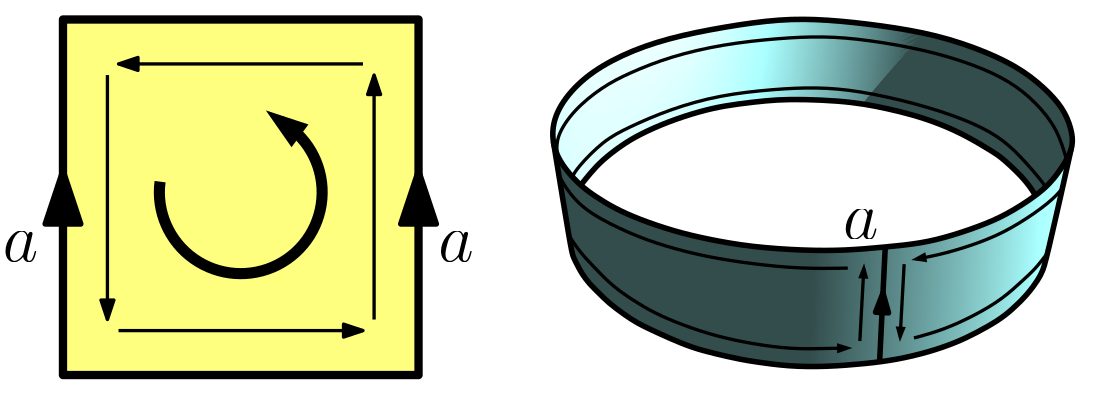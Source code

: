 <?xml version="1.0"?>
<!DOCTYPE ipe SYSTEM "ipe.dtd">
<ipe version="70107" creator="Ipe 7.1.8">
<info created="D:20140725150342" modified="D:20160228123027"/>
<bitmap id="1" width="953" height="617" length="56840" ColorSpace="DeviceRGB" Filter="FlateDecode" BitsPerComponent="8" encoding="base64">
eNrsnYl7VVWa7v+o293VVV3dNWl1WV1lWVYVWo5xBCmcEMEBBwY1olFxAg2gCAKCGBmFhDnM
IBCmMGYiQMIJEOYwee46e5+9ztp7DXuttYczvb/ne3jq3qerW8lJ/PH5rffNZgEAAAAAAAAA
AAAAAAAAAAAAAAAAAAAAAAAAAAAAAAAAAAAAAAAAAAAAAAAAAAAAAAAAAAAAAAAAAAAAAAAA
AAAAAAAAAAAAAAAAAAAAAAAAAAAAAAAAAAAAAAAAAAAAAAAAAAAAAAAAAAAAAAAAAAAAAAAA
AAAAAAAAAAAAAAAAAAAAAAAAAAAAAAAAAEiE08x0O3M4mz3kTEs2u+mnnw7+9NMuMjdv7rx5
c+ONGxvIXL9OZv21a2S+HxhoHBhouHyZzLLLl7+7dGn+xYvzL1z46ty5b8+fn97fP+/cOTJz
+/vnnj37xenT0/r6FvX3T81k5vT1LTxzZuHp01N6eupPnlxx9uz3mcznx4/PPHmy6fTpyceO
kZlx/Ph3PT3LT51yZ1lvb256en4gc/IkmXWZzI4zZ5aeOEF+PXT+/KFz5w7S6e8nc/7aNTLH
L13CFxoAAAAAoDq54kxPNnvSm/ZsdqczO7LZjdnsBmdWZLOLstmmbHahMwuc+d6bhmz2O2fm
O/OtM/N++mnezZtzydy48c3162TmXLs25+rV2WQGBmZduTLr8uWvyVy6NPPixdxcuDCDzPnz
RJXJEFWefvbsl2TOnCGenJu+vmmZzNRTp6b29k4h43gymc9PnCDz2fHjn3V3k8mpclfXJDKd
nZ92dJD5pL39k7a2j8kcPfrRkSNkPjx8+MNDh8hMPHhw4oEDH5BpbX1//34y7+3b997evXVk
9ux5d/fu3LS0vLNrF5lJe/dO2LFjxsGDMw4cmNHa+v3Row1HjpDZQnS9s3N/Xx+dY+fPnxsY
IIMPGAAAAABASTHgzSlvDmeze53Zk81uz2bXO+q7wlFfMo3Z7HJnljnzgzNLnVnizGJnFjnD
q3KDQpVdW3ZVmXiyq8oDA0JVdj1Zoco5T5apMvFkR5Unh6ly3pYdVc558sGDeU92VZl4sqvK
e/bkVbmlharyhJ07iSq/TebHH2u3b6/dtu0tMlu3vrllS242b35j0yYy4zduHL9hwzgy69eP
bW4mM3XXrvc3b563b9/cffum7Nix7PDhjV1de3t7yezp6em/cqXr7Fl8bgEAAAAAomvweWf6
nDmezR5wpiWb3ZrNNjuzzpm1zqzJZlc7s8qZlc4EPFlHlVlPNlBlZ6vMrpTzqkw8WaLKX7mq
TDzZVeUzZ1xVnuaulB1VnqJQZef6QqXK7laZXynLVfkdV5WJJwdU2bXlrVvztkxUefPmnCdv
3Oh6cl6V160bQ2bt2tfJrFnz+urVr5FZterVlSvJvLJixStNTaPJNDZOWLt2wpo1s3funLxp
06ydO2ft2NHc1rb7xAkyZy9fJtNx+jS+BQAAAABQzVx1fj3jDBGjrmz2iLMWdo8iNmezm5zZ
yFxHrHdG6Mm8Kq+IrMr89YW+Ks8OqPKlS1qqTDyZXl9oqLLrybIDDMX1hakqv8Wo8hvOVlml
ysST16xxPTmvysSTGVV+eflyMi8tW/bSDz+8uHRpbpYseWHxYjKjFi0atXDhSDILFszYupXM
R2vXLty9e+3hw7uOHVtz6NDZS5fO4qwaAAAAAJXCxWz2rLMW7nbOg93riB+92e7MNmdXTGaL
M5vjU2Xek+1UmfVknyrLri/ooXJAlflDZU+V81fKAVUmnqypysSTPVXWPFQWqvIEqso//hhQ
5eD1hafKY/VVubGRqvLLjirnbZmosmPLRJVdTx75/ffPk2loGEHmu++emz8/N99+O3zePDLP
zp07ZtGiLzds+ILM+vU7OzvJtGUyZPAdBwAAAIDSpD+bJaZyIpvtdFbErc69BJldztA3dDs4
T9ZXZd6TTVWZ92RTVZ7PqTLxZOmh8pUrX6tV2TlULjzok6iy+6ZPqMqfBlSZXim7h8rRVdm5
VRYcKmuo8qsyVV62LKjK/pVyQZW/+y6vysSTHVUmnpybb755Zs4cMk/Pnv30rFlPkfn66ydn
ziTzyvz5dT/8MHXNmvlbt67ct6+tt/dob++ZixfxHQoAAACARLmWzV7OZs95sWntzuxzhr6n
c2e3M0aqzHuyjirznrwq5UNltSrrxF/QB32OJ4eoMo2/EKmy70Ef86ZPEX9RR+MvJKrMvul7
Q/imz0qVCwcYouuL5yOo8pMzZgz76qt/TZ+emy+/HPrFF2SemDbtialTX5w9++2FCz9fsaJp
9+7tR4+SOXPhwukLF/CtDQAAAAAjrjvpauedLTGZo9nsQe9tXas3+53hVZn3ZFaVWU9WqzLr
yRtMri9Wcp5sd6iso8psTNw37Js+/fgLvyoH4y8YVRYnxTmqnPPkQPZFQJVbW0NUmcZfeKrM
x1+8IY+/MFZl5aFyFFUe5qiya8usJw8hM2UKmcH19YM///zxzz4j89jkySNnzHh00qRJy5dP
WrZs+c6d2w4fhjwDAAAAIGDFF5yj4m4vc/gwU7RxkPHkAyJP3sd5snClvDNspRzX9cVK5UrZ
7lBZR5XFb/qU8Rc0+0KqypqhynxMHJcUp6/KvuwLPVV2PVlLldmVcjKqLFwpu6qc8+T6+scZ
VX5s0qRHP/2UzCOffPLIxx8/TOajjx768EMynyxZQmbW2rVbDh48ff48flYAAAAA1SDGA84R
Ra+zLm5z5qg3R7wkCpkqG62UWyKslE2vL1YX5VDZ8WRp+UhY/MWXTExc4VA5NCmOU2W+fESl
yjT+QtQ/kvNkWUycvirTpDhHlV+hqkwf9CWkyjNmDJNfXwhUmXiyUpVrJk6s+eCDB99/n8wD
7733QF3d0599Nubrrz9auHDptm1kDnV340cKAAAAUL4MeBnFGWdj3OFNuzNtflUWerJQlfmV
8l7blfI2kwd9ptcXpofKRuUjQVXWj79wVHm6TJX1kuJcVZb19H3Exl+E9o94qqyTqJzzZFNV
9mLiRouyL+xU+ZmAKrsrZUNVfkxPlWtcVa6rI3P/u+/e/84795GZMOHet98mc09t7T1vvfXq
9OkzmpqWbNmyaf/+vnPn8JMHAAAAKFk3vuTUdvQ6EW1dznR6w3pyu3KlHPDkg5wnB1bKezVW
yursi80JX1/Ef6js9Vlbxl/Qkj7bpLhPuZi4SKoclqhso8r+8pHR8pi4F4gnc6o8IkyVqScL
VXmoTJWJJ2urMrtSfoB4sqvKEybkVZl4sqPK/3zzzX++8cbdZMaPv2vcuKETJ46eNm368uUb
9+3buHcvfi4BAAAAReGqE0nR70y3M8e86dLz5IAqC08vNFfKoQ/6dkhWylslK2W764uVGtcX
8Rwqe6pceNMni7/gVFnQZ22aFCeKiaOqLA5VlqhyaKJyUJWdpDihKheq+kQ9fVqqvGBBXpW9
UGVelQuenJwqT5zIX1/cr63KZAaNHTtozJh/vP46mb+/9trgurp358z5YunSDXv2HOjszPT3
48cXAAAAkJAbn3EOKnqcvfFxr+CDVWWZJ3coPfmI8vTiQNhKeU/YSnmHZKW8Nb7mEU1VZj3Z
snyEU+U5OvEXrirT5hHTpDhPlQPZF7qqTN/0saqsUT4iVGVfVR+jyq/JK60tVZnpH8lfKSem
ykSS8yvlmFQ5b8uvvfb3V1/92yuvkLlz9Og7X375ry+9NGrSJDILmpvXt7Rkzp7FDzcAAADA
ghte4V2fk01x0ktvOyH3ZAtVPiJSZdOV8h6NlbL6+mKTUpXtri9iP1Sez/ZZS970qeIv2JI+
u6Q4LiYuqMqh/SOuKoclKtP4i3BVdpLiBD19flV+2VqVmZ4+e1Vmk+L8qpzbJ7sr5bhV2V0p
U0/+m+PJrir/9cUX7yDzwgt/GTXqLyNH3j5y5PMff1z71VdTFixo7ejAjz4AAABAyDUv0Njd
G/d4hqzvycdKeKX8o9X1xfqYri/iTVQ2e9MnVGXzpDhBTJxbPmKkymGJysJQ5RBVVldah6ny
KIkq85XWAVV+KlSViSfLVHnSpEedlXLsqhy4vpCq8gsvsKp8+/PP/3nEiD8/99yfnnuuZsyY
5yZOfOvLLz9vaFi3c+epM2fwsxEAAEDV7o0HvHvjXm96mOE9+QTnyd3antwu8eQj8td8Ma6U
fzQvsw5V5VWJHSrLVDlf0mf+pq/QPGKaFOeo8mR6fRFQZWWoMq/KqkRlC1U2Kh/RVmV3peyq
8vBYVbmwUo5dld2VMvHkyKr8p+HD/+/ZZ//vmWf++PTTZG576qn7X3nl2bq6+StX7m9rI4Of
nAAAACoYN8PtrDOnnOk192S704t2jdMLndqRvWEP+nZKri+2SVQ53uuLGA+VxapMD5XDVHmm
UJVD4y96e4PxF2yftYkqs6HK6kRlGn8hVWUaquyosl1PX4gq8zFxRqrs9fTlkuIcVX6CUeXg
9UVMqhy8vohDlfOe7Kgy8eTbnnzyD2SGDSPzv//61/8OHXrPSy9Nnjdv0rx5a7Zvx84ZAABA
uXPNeY7nXh1nPD0+pe3JpifKXVYrZfWVcmvYSnm3+UqZV2W+zFq2Uo43Js7oTZ9PlemhsjL+
whcTp6PK/qS4QEwc8WShKof0j8gTlXVUme0fCWZfGFVaS1TZjYkbKU9UHi4vH3nK6emTqbKs
0lpXlYknC1XZ2ScLDpWjqHJgpUxV+amnXFXOefK//vX7oUN//8QTtw4ZQuaWwYNvefzx3z32
2JjJk+c1Nu47cgQ/bwEAAJSLHrv1H25gBZ1YPPm4/ETZ2pMPizxZf6W8W2OlXMTri7gOld3r
C2H8xWxF/AUt6TNNipOo8qdqVeZDlZXlI9L+EaEqW1das6pMq/qWLGETleNUZW+lHK8q0/KR
GFWZSLL4+kJblXO2/OijvyXzyCO/efjhQc899/onn6zeunXv4cP4UQwAAKDUtsf9jh73OZOR
e3JvZE+O8fTisPL0QtFkrbi+2CFRZfVKWRYTp3N9EWOfdbgqh1Zai1Q5PP6CS4orZF/wqizq
H/mQU+X36fVFQJW9+AtNVR5vXWktUWWjnj6FKj8ZUGX/9UVelZ2ePmtV5nv6YlHl/Eo5girf
6m2VqSfn5qGHfl1TQ+ZXDz74qwceeGLMmG9++GHV5s29fX34KQ0AACBlrmezF5ztcZ9/MkpP
Nt0nC08vFEHKoZ0jRqrMZl8oVsot8pUyr8pbtK8vmrWvL1aYxMTZHyrL3vQxqsy+6Qv0WevG
XwhVOTQpjg9VliUq66gyTYojqqwsHzFV5fxK2bzSWqHK4kNlL1E5VJUflqhyYaUckyoTT74j
cH1hq8r0+iKgyr/2q/L/3H//f993H5k7n3ySzIczZuw5dAjaDAAAIDluOpFu7ru805wkR/Hk
ngie3BXZkw9FWym3aKyUja4vmiWqvFpyfbEi5UNlvfiL4KFyIP7Cr8pTGFX2xcRZqTIfEydW
ZXWrtVFPX6B/hFdl15PjVuVh3PWFoHzESJX56wu1Ko8fr1ZlWj4Sgypzh8qhquza8i/vvfeX
99zzX//8J5lf3H33HUOHPjZ69MqNG3cfPNgDcwYAABB5e3zFWSCf9k9fUffJOh3WMlU+rAy+
aLVaKe/SWynzqhzx+kKmyvoxcQuNEpXVb/qY+IsZTJ91QJW/CEuK85X0mYYqyxKVRao8Qa7K
+j19YlVuaiqosrB8JIIq+1bKrio7MXFRVJl6cqgq36OpylxPXyRVHjpU+KZPfYBBVfm/773X
9eT/uvvuX9x1F5mfDxr083/84z//8Y/bBw9+6d13V2zY0JPJ4Kc9AAAAo+3xJU6PZZLcZyLJ
sXiyIkhZs3NEJ/gikH1ht1LeLlkpb1Y+6DO9vkjpUFn7TZ+ryl8ZxV/09vpi4tRJcSJV5mPi
gqocWtVHVFmnfERTlXV6+kxUWdbTF0mVXU/+8MOauFT5tdf+Lqq0tlDlwkrZUJX/35/+5E5g
pRxU5b//nczP/va3n91553/89a9k/u+RR96bOrVp/Xr8UwAAAIBwgXwhmz0nMWRNSbb2ZP2n
fMfkJ8qmnhxQZeFKeV/klXLpXF/EdqgceNMnVGXT+AtHlT/XVGU+VFmUqGyqygY9fUpVNqi0
ZlR5hFyVcyvlsEprI1XOP+ijK+XIqkwkOb9Sjq7K/lBlI1WmkkwPlV1VzttymCr/+x13/Ntf
/vJvt9/+//7851G1tXX19S2trfhHAwAAVLkeC+8rdCRZx5NPJebJOh3WmjXWB+Wv+XRWyrvk
GXGsKm+RXF/IHvSti3Z9Ecuh8recKn8TFn/h67NWx1/4VZk+6BOrsiwpzlFlQUxcIClO1j/C
VvWFlY8IVJkmxbGqrFFp/QJfaS1TZX/5SHRVfvTTT/Mr5ZhUOb9SjqzKsv4RHVUm4xpy7vTi
wQf/h3nT998iVSb/k7wqE0/+d8eTXVWm1k2mZsSImQ0N0GYAAKgerjqGfM57oGfhyZlo++Se
yJ7cZX56ccT8Sllnpbwr7EHfNqvri3V61xdpHyqHxV/Qkj6zpDgm+yIkKY4LVf5QmKhsosoh
icqMKo9VqzJ90GehysSTA6os6umzVuXcPtldKWuqcl2dQpWJJ98duL6wVmVnnyw4VNZWZaKy
9E1fqCqzAkyHrpRlqkzntpoaaDMAAFQqN5kTizMahhzjMlnTk/Wf8ik8ud3QkwPZF8KV8t7I
K2WL64t13Ep5tW1MXJTyEaEqy970zWQOlQOqHBJ/oa/KXKhyMCZOqMqK/pHQ8hE2/kKiytLy
EYkqj1KosufJcalyodI6FlV298kxqXJ+pWylykRc+fgLVpXpmz5XlXnvze2T/dcXoarMa3Nj
czP+4QIAAOXOFU+PNQ3ZSJKT8GTTdDiFJ2vWWB+Qv+ajqqxYKe8MWylv5VbKm8KuL9ZZXV9Y
Hyrzqvyt+k3ftWv8m76gKsviLzhVZvusdZPi2trYmLiJIlV+L0yVVYnK+qqs7OkzUuXcPjku
VaY9fXGocj4mzlsp26ky7R+5PXB9EarK/v4RoqmypDihKgcU9+eDBv2n5FCZqHKoIcu0ua6+
HtoMAABlxFUvA/m0yfQpp4ierFk40q5XY210payzUt4Z9qBvK7dS3lS86wvNN33BQ2VJ/EXh
TR8t6dOPv8hk8g/6WFWWJcVxocq+mDhZUpykfyS8fESoyk78BavKupXWYarsrpTjUeVApXU0
Vb5vwoT8SjmaKt9Be/qiqPLgwepQ5YAqB4Q2/6BP8qbPTpL5GVlbS5wZFxoAAFCa3JSHvKUg
yUXxZOtuPqOV8h7DlXJq1xfWMXGxvekTqrIs/sJRZfZNn+/6QqTK4qQ4PlHZRJUnqMtH2PgL
Wav1unUWldZCVWavL1xVHm6lykO//NKttI5LlfMr5ciqnN8nR1DlwkpZT5V/9cADrLvS8hGZ
Ksclybwzu9qMfzABAEDR9fiqRopFjJKss0y282Tr1It2jdd86hrrVuVKeY/VStn6+kI/+6Ip
2vXFAuX1hViVhW/6nOYRQfxFWFKcSpUVocpe9oWvfMR90xda1SdLVNZXZT4mTl+Vaf/IokW5
lTKfqKxU5ackqlyotI6oyl6ldQyqPHp04frCVpWDh8oaqszKaqCnj0+KE1uuxqGy3aoZRScA
AJAy17VTLEwN2UiSQ5fJyXmyIiDOdKXcmthKWef6otlElVdYxcTZHCqr3/QJVVkz/qKvr5Co
7H/TF6rK9EGfpiqzVX3vRFZl40proSp7icoj5eUjmqqcP73QU+VHFars7pMjqzKR5PxKOYoq
O/tkwZs+pSrLQpWF/SNCodV/02c9boAGVs0AAJAo7g45IUNWSLKmJ+vvk+1SlI1Wyuoaa9lK
ea/hSjn0QZ/m9cU6TpVX215fxHioHPqmj/ZZ68dfBPusA/EXilBlJvtCrMqK/hFZojITfyFs
tXZVWad8xFdpLVFlzZ6+4bSnT6jKbk+fe30RUZUnTnRXyhFVOb9SjqjKdKVsospURANJcUJV
5vU196DPMP4i+txWUzOytraltRWrZgAAiIsrCRty9GWy0T7Z6ETZ9PTCVJX3K1U5dKW8I2yl
vIVbKW9UPugLqPKqoh8qW6iyMv4iRJUlSXGBmLiQUGW/Kr+rp8pvilS5cH1hq8ovOqpcuL4w
UuU5cwqt1rNm5fbJ7ko5uiq7K+VoqjwocH1hpcrUk01V2dVOWajyL8NClf+DS4pLQZJlq2Y4
MwAA2HHT1pD74jDkuJbJUZ7yqU8vYlwp75evlHcrV8o7wlbKW7iV8kbb64sUDpWN3vR9zfRZ
i+MvAqocSFRWJ8UxqsxmX2ipMtM/Ik5UFqqysNWaj4mj8RecKrv9I6NpqLKryrR8RFuVn+VU
2V0pR1dl6skqVSaeHKbKuX3yuHERVTnvybwqC0OVGVXO5SrL4y8CqqwTqlwUSeadGW3aAABg
tEY+m4wYR5Rki31y+p7Md44Y1fMJG/p2aV9fbE34+oJXZes+a7M3fVyltUCVQ+MvmD5r3VBl
+qBPocry/hFXld+xUmWtnj6FKst6+kxUma6UqSoPk6vyEIUqu56socr3K1X5blppbavKuX0y
8WTu+kJHlXO5yo8+qk6Ko1V9slBlVpVLQZL5cZ0Zq2YAAAhwzTHkfk5oo8hw0pIc5e5Cv8Ba
eHrRLvfk0Ho+65Wy8PriR3lGXHLXF02JHirrveljry9C4i88VZ4qUuXP1aHKSlWeKFdlPlE5
GKosUuXCSjmsp0+tyqpK65RVedKkwkr5k08etlNld6VMPDmCKt9Oe/rMVblwfaGhyrJQZbZ/
pDQlmT9pRnoGAAAQBhxDPpOAEhsZcnRPPpmMJ+sUjhyN5sl0q7xHtFJWP+j7sfSuL6IeKjuq
bHSoPFP2ps+Lv2BL+vRDlX0xcawqy0KVaVWfqHxE2j9ip8qrVglVWVZp/QLf0+f1j/Cq/Ax3
qGyjyu5KOaIqO56sUmXiyWpVpn3WVqocPFRWqrJmqHLpe7Jwz4x/VgIAqo0b2ezFVAw5BUmO
xZMtUi9CA+JCVVmRpSzLvtiR8PXFmpiuL4wOlY3f9NHrC3X8hUiVp+iFKn/KJirTN306/SP+
mLiCKov6R1hVDi0fCVXll5nri3BV9vpHWFVmsy+eoeUjpqrseLKZKhNPDqjy22/TlbJClf+h
UGX2+sJclX//xBOCN31yVVaEKlNVLjtJRok2AKA6DXkgmz1fGnqslmRrT9a8T+6O25NN6/k0
V8otEVbKm7mV8oYUry8Wp3CozKiy4k3fNO5NX0hSHBsTp1BlLlSZT1T2VVorWq01evoCqsy2
WrPZFy/rVVoHVJlPVH6G7+kLU+XcPtlbKVur8n3OSvleW1Umkiw4VNZXZbpS1lZlRajyL+RJ
cXBmAAAoNa45hnymZAzZQpIj7pN1PDn6az47T05opSxT5YjXF0YxcUaHykJVnqPzpk+uyoWS
Pj1V9sXEiZLidFWZxl/IVblwfRGqymvXSlVZmKisrcr5lbJJpfUwp9L6X44nu6rsrpRdVX7c
TpW9lbK1KudXytaqHEiK01DlfKjyAw/IQpVdVa4kTw44c82IEbjNAABUxhq5vzTcWEeS9ZfJ
1ncXiXpyRFXeraHKP+o96BNeX2wo0vVFXG/68iV9jiprVloLVVkRfxFMVBaGKnP9I4GYOBp/
IVBlf1Xfm/LykVBV1urpU6qyW2kdRZXzMXF2qvzBBzlV9l9fWKhy3pOtVDm/T+ZDlZWqnM9V
lifF0f4RPizuP+68s8KcGVlzAIDyXSNfdCSZN9U0rVjfkKMsk9P0ZJ2VsmY9n7p2JJB9sUNe
Zq1YKW/SWymzqmx0fRHzoXLgTR+jyrMDqqwRf+Hrs9ZLiiv0WatV2R+q/L5alWX9I0SVFeUj
MlVm4i+iqHJhpWyuyv9yVJmulKOoMn+orK/KeU+mK2VDVc55Mu3p0+wfccpHcivlhx5ShyoT
Tw74ZLlkX0S/zYAzAwDKQpJPx2G2MY61JNt58gk9T9Y/UW638mTTJuvdGhlxP1qp8ga964s1
ttcXEQ+V9d/08ao8I6DKzJu+UFXm3/RNYmLitEKViSqz2RcmqqwqH3E8OaDKhao+w0rrgCoH
ry/mzx9urspDmesLY1X+8MMaulIOqDLxZA1V9q2ULVTZ6x8xUuVc+Qi9vlCqsjBUubIlmXdm
hDMDAErz1uJiiUnyKb3pjXB0Yb1Plnly9A7rFFbK+tcXm+LOvtA8VF5sfn0RUOVvOFWe5aqy
XvwF22etmxRnospu/EUwJi6QFCdR5fCePrkqSxOVNVQ5F6rMJyobqTJdKduqcm6fHEGVcytl
4slWqpzvs6aV1p4qh7Za58pHAofKclUWhipXlSezwkymCQ8AAQAlwIDTr1d2hmwqyRE9udvW
k9s1gpSjn17ssV0pbzO5vlgf+fqiMelDZfmbPvZQWfCmT0OVFUlxhT7rQFKcIlQ5EBMnUmU+
VFmRqCxWZabVWlU+4lflFzlVDi0fCVFlNvvCSpXdlbK1Kt89fnz++sJclQsrZVNVdvbJgjd9
IlUWhipXpyQLDzPgzAAASPKpOCRZf5kciydHPL04Yn56sd98pax+0LdNb6XMqvK6CNcXjbbX
FwtCry/Ub/rY64vAmz4+/oKNidOJv2ASlfWT4j4IVWW+f0RZPhJQZbZ/xKDSWqjKGj19QlV+
atYsNybuSVFM3FAnJi5Eld2VMvFkW1XOr5StVDl4faGvyvT6QkOVZaHKkGTemWc2NOAf3ACA
dLhcGrcWp8ynN45lstF9sqknm77mO2Rez2e0Ut4pf9BnulJer1wp61xfNGpfXxgfKqvf9IkO
lQOqPF1Ples5VZ5sqMp8TJw6VNlVZXGiso4qa/T0KVRZs9J6OK20ZlXZS1QOUWWu0vpx4smT
JxNP1lLlujpele+hnmylyne88ILgUFlHlQPxF0pVphKoftOHCczI2lq8/gMAJMQ1Z418WqSg
pazHoZIc0ZPt9skJpV5Yr5R3J7BSNrq+WB3h+kLzUPn7iIfK6jd9jirTmDifKiviL7yYOP1Q
ZTYmTleVRYnKYlX2t1qPMVVlGqq8dKmvp09fld1Wa39P35Py8hGhKuc82VkpW6iyu1K2U+Xc
PtmrtDZV5dw+2TBUOVc+wsVfwIT1l8zEmfH6DwAQF5ey2XNOaJu+mrJya6fEUcRY05DjXSar
PTnGdDhF54j1Snl3tJWyQpXX611frJZfXxgdKsf/po94ss6bPokqK5LigonKeklxvkRlDVUW
JirzqjyeU+XQnj6qysFWa77SOkyVn2VUma+0NlBl9/TCSpUL1xfEkw1VOd9nba7KxJNpn7Wm
KhdClbn+EQiw3ZK5sbkZzgwAiCLJZ+NQ1vTHWpLj8uSkTy90Vsqa9XzqlfIO+UpZfX2x0eT6
YrX59YXwUHmx9aGy7E2fp8rSSmvvTV8+Jk5DlT+3U2V/orJUlZn+EXGiMqvK8qq+kJ4+iSqz
icov8OUjXqiyUJXzK2U7VWZWyjqqnPNktqqPPVQ2UWV3pWyjyl5SnL4q53KV2UNlRpVhvLG8
/oMwAwBMJbmvEg05IU8+br5Plnlye+RuPjtVlq2Ud4hWykJVNrq+WGN+fZHqoTKrynrxF7TP
Wif+otBnrZcUx8bEFeIvwvpHbFRZs9KaU2WtSmu5Kj9Dry/MVTlwfaFSZbbS+v33hYfKmqrM
Xl+YqfIzz7Chyn/QqOrL5Srzb/o8VYboxtuXjdd/AIBQrlWuIVtIckJ3F0aefFTuySmvlAPX
F1tNVsrNRb2+UB0q67/pU8ZfsKo8Ta3K7ko5EH+hSIpjY+I4VRb2j0h7+mj8hUiVVeUjQlX2
kuJeYg+Vwyqtfarsz74wUuUhkkNlgSqzPX2eKj8gedMXqsq5lTLxZAtVdlfKJqqcy1V2Ti9k
qgy/TWiwZAYA8Nxw8t/OVKghqyVZf5kcxZO7onmyXeeIqSrHtVLeyK2Um5O8vkj8UDk0/sK5
vtBPiktElb1DZT5ROVyVQ3v6GFUOtlprV1oHVJmPiROq8jChKnsxcUOcmDixKjvlI48IK615
VZ4wIVSVB40Zk7++MFVl9vpCX5Xp9YVQlZmkOAziMgAA6ZxbUKusGD22lmSLowvek+M9Udbp
HDGt5+PjlE1XyvrXF80m1xd2JX1RD5W1VZmPv/hSQ5XdpDhforJOUpw/UVknVFmoyrVhVX12
qizu6QtTZbpSDqoyLR9RqLK/fKSgypKevoIqB64vTFQ5v1K2UGX+UDlMlY2S4jApTM2IEY0o
MQGgirnil2TZlJ0eR5Fku31yd5E82WilvNd8pUxteZtG9sXG8jxUFr7pmx32pm8G96ZPJ/4i
VJXZpLhC9oW+KvPlI2GqLCsfEagyTYpbsUKz0ppXZbfSOkSVaaU1q8rynr5QVRYcKuupct6T
DVWZerKRKuc9OUyVWYvDm76Ul8y4ygCgqrjmnFtYW2gJirG+JPdEk2SjvAujAmv91AtF50jE
lbI6TnmrSJWFK+UNJtcXq8KuL5ZHuL6we9M3O4H4C7bPOl5VLhwq05i4gCrLq/osVFmrp89R
5ZGMKhdWyhJVflqiym6ltZ0qCw+VC6pMPFmmym+8cTddKWurct6TDVU558l6/SNsqDLctVhL
ZggzANUgyZmYjJT3Z5lI94r+Q+zTE0GSS9aT4+ocMWqyVq+Ut2qslDeYrJRXhV1fLDeJiTM4
VI74pu/8+XxJX2j8hVyVpUlx/kTl8KQ4JiaOvukLUWVJ+UhAldlWa4NKayZUOafK7IO++fOH
a6qys1K2VuWHJW/6qCrfL1RlWmltqMp30JWyvip7SXE6quyqmvumD8pa9EFWBgCQ5PKaniJ5
svodX5eGJ7drv+Yz6hzRbLI2aujTWSkndH2xPIFDZcGbPk+V2ZWyOv6CV2Vp/AWbqBymyjQm
TleV2Zg4uSqzSXGy8hGfKtOkuAiqLCgf0VRl4sl2qkxXyjJVJp4sVGX2+kJflelK2UiVn3yS
DVVWq7LrZvRNHzS1pAKZ8fQPAJxbVIAhW0iyxT75mJ4nd0Tz5Cg11nYrZYsHfaGqbHF9ERoT
F+lQ2f+mT6DKgTd9jipPDxwqC9/0OaocPFTm4i/YUGU2UTkYqixS5Tq1KgtDlWXlI3JV1qy0
DqqyutJarsr5lbKpKgeuL7j4C4UqBw+VdVR59Gjf9YWmKnt91pqqnCsfwZs+nDEDABLjRjZ7
vooNWS3J+svkGD25I8yTTYOUD2i/5rNbKW+3fdDH91mbXl+kcagc+qZPHn+hpcrCN33KpLh8
9kUg/kLWPyIqH1H3j6h7+vLxF35V1qq05lR5pJUq+64vGFUeGqbKgkNlV5Wdnj6ZKt/HXV9o
qbK7UjZVZfb6QkOV3fIR/lAZU7JnzE3IygCg3DhfWRcXPclLclE8OaGVsmntiMX1xWblSlmm
yqtTv74wOFS+fj3nyTpv+tjrC2H8hafKbJ+1OP6CVWUaE6ehyoGYuGBSnEiV+UTlcFXWqLQW
9I94h8oqVXYqrVlVdmPinqLlI3qqTBOVH5NXWvOq7K6UjVXZ8WRjVeYPlZWqnCsf8YcqQ0QR
LgcASOIsmbfHitfjKJJsd3Sh/5RP5slRXvMpVsp2qmy0Ut4sf9BndH2x0vD6InZVDh4qC9/0
KVVZEX8RrsrsobJSlT+IosqS8pF8/IVEldU9fWJVFlVah6oym6j8FN/TJ1Nlf/mIgSp71xdG
qkxXygaq7HiykSr7DpUdVYZ/luMZM979AVDKktyvrZSVpMc6kmy6TD6ejCe3W3myTudI7Cvl
dK4vVpbCobJflUPf9E0XvekTqDIt6TNV5bCkODYmTqzK/qo+WfmIWJXXrs2psrqnT6jKwkRl
LykuoMrPUlUOrbQWqTLf06elyv5D5bwqE09WqnLek01UObdP9lbKmqqc8+TAmz54cvkLM86Y
ASi1i4sonlmmehxRkvWPLrpj8uT2CJ4sPL1oDfPkiCvlbfKV8qY4Vsor9a4vkn7TNycs/qLw
ps/ts9aJv/CrsiL+otBnra/K3qFyIFRZ0D/CJypzocqsKmtVWgdUWdHTJ1dlRaX1k6JKa1eV
cz197vWFoSrzb/ruo2/6ZKo8duwgulLWU+XbaU+fQpWZUGW2f+QW7k0fpgJOMurq6+EnAJSC
JJ+OQzgTteiemKzYyJDLwpP1Ty8OatRYp7lS3iRfKceuytGvL8Lf9AUOlWVv+jxVDr7pC6iy
12cdryoHE5VDVVlYPqJQZWVPn0+V2aQ4jUrr6KqcXykbqnKNPP5Cpcq00lpbld2VspkqDx1K
V8qsKsMwKzKKGRtmAIrCjYQluWQnIUmO/T5ZJx0uidd8fD2fpioLV8pbJSvlTfIHfQpVTvT6
wuBQmVPlkDd9oarMxV8UVDksKa6gyqGhymGqzFb1FbIvuJ4+oSrLykdUqqxXae1T5UCltZ4q
5zw5XlUmnixUZfb6Qk+V2esLXVXmri+oKsMqK3jq6ushzACkKcnnYchWkpyoJ5ueKOt7sk6N
tXWT9Q7zB33q6wu+z9pupRzLofJ3gZWy8E2fRJVn6sRfMKrsxl8UYuI4VQ7GX3gxcTqhyoWY
OGFSHBeqzJePyFQ5F6osLx+RqrKk0lqsym7/CBcTF6rKhZXytGlD9FXZu76o4d70KVQ5eKgc
psq5lTLxZCNVlhwqu6oMmcSGGQAQCxedemgYsoUkRzm6CK3k0/TktgiebFTPx3tyS9wrZZ3r
i+iqrLi+SONNH6vKgUNlYfwFq8qBN30iVf5EGH/BqzKbfRGmyuLyEYUqK3v6aP8Iq8ovyVV5
pEyVRYnKIarMXl9oqrKop6/GqbRWqHLg+iJUle98+eX89YW+Kivf9JGBQ2LDDADAxUWikhzj
MjllT47SOcJ7clwrZYvri+a4ry80Vdn0UNn0TZ+ryl8x1xeK+IspgfIRefxFPvtCIyluYiAm
LrIqs/0jsvIRXpULocphldYBVXYrrcWqTHv6GFXOhSrTnj49VS70j8gqreWqfA93qByiys7p
hYEqO56sVmWoY9UKM8QGgBgl+SLjhNDjWJbJKXhyu4YnWwRfWNTztZjUjhiVWa+PcH2xQrlS
XhZ2fbEooUNl0Zs+hSqzb/ryqqyRFKevysFDZS5Uma3qCyYqC0OVqSrLe/qIJ/Oq/LJOpXVA
ld0r5fnzQyqtWVUWVlqrVdnr6TNQZbpS1lbl3OmFe32hVGVB/4hSlX/14IOQRuQwAwCiL5N5
P6xyPY4oyQl5sumJsr4nH9A+vdBvsg5V5YjXF2uiqfIPJqoceqgsVWW2fERPlRXxF1N04i/I
sInKilDlQ4fYmDiZKhfiL/yJympVHhemyq8GVFmj0jqgyoUHfaGq7LZa+3v6tFTZX2mtpcqB
6wsNVf47rbTWU+U/cdcXYlV+4gm3jw+HyhDmltZW2A4AdpzXlsbq0eOEJDk1Tz4awZPtVsq7
/Kq8I46V8sY4ri9WRL6+iOFNH6/KgUPlixdznqwTf8FeXyiT4j71q7IiKS4fE+dXZWH/SDBR
WanK0vIRiSqPlqvyCyJVlvb0yVWZr7T+l6inj1Xl/JWyiSoLDpVdVSaeLFLl/OmFtiq71xda
qjx06G8feQSHyhgUlwAQZZl8ylYjK1WPdQy5HD05SufIvsRWyjqqvN5QlVdaqfKShA6Vtd/0
FVQ58KYvEH/Bq3IgKY5V5UD8hUKVvUNlRVLcBLUqc1V9fPmIVJV1Kq39qqyqtI6uysST6+sf
/+yz/PWFtipL3/TR+Au/Kg9iK601Vdk7VNZR5d8PHfrzQYPgyRhemBubm6FAAIRyLiaxLIo5
n4xPjOOVZP2jixg9Wef0wiL4InSlHLF2xKjMOuDJfJ/1qoSvL4wPlaO/6ePjL9w+a0aVhfEX
+ewLXpX5pDg2UVmtymxMHJMUJ1RlWU9foX/Er8qvmKqy19OnqcpP0esLPVXOebJzemGkyg/I
4i+IJwtVmT1U1lHlkSPZN31qVXZXysSTf3bnnTBDjKzpD+tlAGRczWb7EvBMoT9HEemEfDiK
JMe1TI7oye2JebJRPV9cqhxxpbwmwvXFD/FdX6gOlf2q/LWo0lpTlVXxF6wqe9cXAVVmk+Im
JqDKb3CqPFaoykyrdUilNafKbKW1WJWJJ7Oq7D3o01Tlwe5K2USV8ytlE1UOvulTq7K7UtZT
5T8MG+aulH95zz0/+9vf/v0vf4ETYhQzsrYWN8wABLjiFECfxBgast0yOS5PtnjKdySCJxdx
paxuHlkX9/XFD0U5VObe9AUPlUXxF/nri7CkuEl+VVaEKhdi4sKS4t6Rq7Kwqk+gyvRNH9dq
rai0FrRas9kX338/IkyV2ewLLVV2r5S1VblQPkJV2am0duMveFW+WxZ/IVNlx5M1VTm/UnZU
ObdP/tvf4IEYRGQAYHqZfBZ6nKIkW3uy3emFTjrcIdvOkdAs5YiqLHvQtyHh64sfIl9fWL/p
+1r/TR+vyvKkuEKftTopjo2JU6syExMXTIrjQ5X9icpqVQ6ptParslalNW21njuXLx95ipaP
MKo8lKoyc32hq8qySus4VDm3T/ZWyqaq7O6TYYAYU2FuwgEzqHpPxjLZ1JBDJbl0PNn6NV/E
K+WWZFbK+tkXodcXxTxU5t/0SSqtQ1XZLemjqiyNv/AOlaVJcawq0+sLpSq/o63KfPmISpXl
PX0CVVZXWnOqHNLTx6kyXSnrqPLDH3/sVlobqLJ3faGpyvnTCz1V/qP/UPmX994LT8ZEucfA
ATOoTi7CkBOQZNOji+ie3J6KJxutlE0b+owe9MVyfdFUlENl+qbv2jX9+Ivp8viLgiqrk+LY
N33qpDhelSWhyrqqzJePyFVZ1tMXVGU3KY6ptI5Hld1Ka0+V3URlTVV+2FkpG6iy/1A5qMpj
xvCqfKdzfaGjyrl98rPPsqp8y+OP/88DD8D3MBBmAIyWyX1+A4QeJyrJqXmy9Ws+TU+OslIO
VeUtkuYR/ewLHVVuYlR5uVyVl5TDmz7Xk9VJcbSkT50Ux8bEyVTZd32hocrinj5Gldn+EVlP
n1iV2eyLRYtGClWZabX2VVqHqTJbaf2EqHwkqMrEk01UmX/Tp1JlulLWUOU/0Z4+RpV/+8gj
v7jrLmgeJq7BPQaoEk+W2SAM2VqSYzm60PHkGNPhLALidLKUTVfKalU2Wikr+qxXaKhyMQ+V
A2/6LlzQV+Up6qQ4fVX2DpXF8RcKVRaFKgfLR5w3feP5/hG/Kr8qVGUaf+GocnilNaPKfExc
iCoTT9ZXZff6QluVhYfKClX+u5EqE0/mVPmWwYN/ee+9sDtM7IFyEGZQ2UcXoWYIPY5RkkvB
k49YeXLEK+XQ2pGAKmuulE1VOd7ri0TKRySqHB5/4T9UFsZfuDFxOqHK4arsHCq/61dlaf+I
qHwkH3/BqbKq0ppT5dBKa6rKdKWsr8r57ItQVSaePHky8WQjVb5P8qavoMrEkz1VFhwqK1TZ
vb7gVPnWwYN/9eCD8DpMQlNXX497DFB5y+Qz5q5YhXpsJMlxHV2k48kRA+KM6vl2xbFSlmXE
rRc96Ivx+iLBQ+UbN4KHynZv+tw+67D4i3yisjApjg1VptcXalX2YuL0VfmNMFV+XdbTJ1Rl
ZaU1r8rC8pFnaE8fo8qFQ2UNVc55srNS1lTl/Eo5TJXvclRZeKgsVWXHk4WqfOuQIfBkDALl
AIjl6KLchflE3HM8yWWytSe3Wz3lsz69UHSOJLFS3irxZLUqr9NW5RivL1J401e4vlCqckj8
BRnaZ60OVXazL1hV9sdfuKpcJ1RlWaiypiqLykd4VXb7R9SV1jlVpv0jDQ3PudcX6kprT5WH
sW/6wlT5MXelrKfKvusLmSoTT/ZUeZDkTZ9QlelKmVflPwwb9ttHH4XIYVK7x0BfCSh3LjuJ
cHGZ5MmiyvOJJCdpSY5rn5zQibJpQJyidiRUlbcpG/pkqrxeI/tiTbTrC1NV1jpUdlT5G803
fX5VjhR/QVVZHqpcyL5Qhyr7y0cUqhxMVHY8OdA/Mo6+6dNXZXWlNaPKOpXWVJXZmLhhtHyE
UeUhAVV2r5Q1VTlwqKxU5fxKWU+VA9cXvCr/Dp6MQT4GANpcSFgvk5DnE+nOccMpR0+OGBAX
10pZU5U3Rbi+UCQqN8VxqLwwuTd9NP4i7E1fvs86TJUn+1VZmBQXVGVZqDLbZx2LKst6+oRV
fZKevoAqSyutZaos6+kTqjJzfaFWZVpp/aCo0vo+4sleqDLbP6Kvyndwh8oBVf7dY49B2zDF
usfAehmUHWdS187ymnglueiebLpStvBkPktZ0WS9M9aVss6DvsD1xSr59UWj/PpCfai8MIlD
ZeZNXz4mzq/KX8pUWRl/IXjTF1BlNlFZmRRX51dlRVKcjiqrKq05VVZUWr9AQ5XNVVmr0tpT
ZbpS1lJlr9JaqMr3BlSZub4IVeX8SlmhyvBkDNbLAJiQcewOPhzdkHUk2fQ4OWlPNnrNZ9o5
YtdkbafKG2yvL9QlfY3y64ulyuuLhQm/6ZuhE3/Bv+nzx1+w1xfq+IsYVZnGxOU82a/KbKiy
tHwk0D9iqMrPu9cXQlV2Kq1ZVc5XWuupsls+oqnKNc71haYqBw6VFarsu76Qq/Itjz/+n3//
+7/fcQdsDYPnfgCEHidn/KYHPS6KJBt5cme6nmwREKdYKbdor5RNy6zTv75YGu/1Bfemb3a0
N33T4lJl2mctTIo7cIA/VFaocq1QlUX9I3yiskyVZT19VJXZqj5FT19Qlb0HfaGqXFgpB1TZ
Kx9hVTl/paynyvT6IlSVcytl4skaqvzHp5/+n/vvh6RhSuq5H9bLoDS5kc32SKwPhpzmxcWx
CJKc9OmFRUCcXe3Ij5FVeaPIk5uTvL5Yanh9keybPkaV3Td9wUNlLv6i0GetTopTq7LoTZ+0
f8RfPqJSZVH5iFCVFZXWAVXWqbTOq7I/UTlElYkn66uye32hp8r3MIfKIarsXl/oqPJzz/3X
P/+JfTIG62UAQrkq9+QqtOXjSUqynSd3Fc+TQ6+UY6zni2ulLMu+aJavlPWvLxI/VObe9M0J
e9M3g33TJ4y/4N/0WalyIVGZT4pjVPm9QPyFrH9ET5XH6auypKePV2VxT59IlfnyEYUq52Pi
wlSZerKmKudXyhqq7J5eaKryn0eMgCdjsF4GQPPuQkcCYcjRJTm5o4vQCGV9T05opax/pRy7
KjdrXF+s1ri+KK1D5bA3fawqT9OIvwiqsigpjlXlD2Whyl6ftVqV2UTlgipzVX3j5JXWtH/k
NfqmT1FpzaqystKaVWVhT99TtKePUeXCobKeKj+sp8q+64swVaaV1qGq7K6Uf/Pww5AxDNbL
AITSb2KDMOSEJNnUkztj9eR4g5RNTy8UqqzZ0Ge0UpY96FtdsofKEd/08arMxV/U00NlZVLc
x2z5iCRU+X2hKvNJcXz5iKR/hE1UpqHKY/iqPllPX0CVlT19mqr8JKfKQ9k3fWGqnFspa6py
4FBZocru6YWGKuc82Vkp//aRR/7zH/+AiWGwXgYgRk+uJGE+HtN0F8OTo99daK6UD5qcXlhn
KVs39Jmq8joNVRb2WTcW61BZ9qYvoMr+6wtB/AXxZI2kuIIqS5LitFSZ9lkrVfltDVXmy0eC
/SNUlSU9faaq/Byjyr5Ka5kqu1V9XqLyUNrTx6jy44wqF64vNFRZ8KZPosp0pRyqyrnTC0eV
f/XAA7+85x4IGKa8BrYM0ueCo3DWlli1ehyvJCfhyemvlNXBF0a1I/or5S0mccoyVRaulFem
e31h8KbPi78IOVQOxF9QVZbFX3iJyur4C9eTFUlxbJ81nxQXVGUvUVkcquxX5bFyVQ4mKgdU
mSbFLV2qrrT2qbI/UVmhyuJKa6Eqs4fKSlWmPX2hqpxbKRNP1lBlulImc+uQIT/HPhlTnlNX
Xw95A6lxmnG5iNJYVYacjiTr312UlyfvTmClvFmyUlarcrGuL3Te9M0VvumTx1+oVVn1po9R
5c8CldZyVf7Ir8oTtVWZ7ekLVeXxgfIRoSorevo4VVZUWrOqLCwfEapyfqUsVGVaae2pcv76
gmZfyFWZrbS+n6205lXZvb4IU+XcSpl4sqfKv7znHuyTMTjGACCUU5zUHa8gYT6ezHQbTuye
nOY+2eg1n3WWss6Dvm1hD/rUqtxcvOsLnUPlqG/6dOIvTp9Wx1+w1xfS+Iv29k/o9YUsKc6L
iYtBlf2JygVV5vtHROUjAlVWVFrrqDKttPZUeRi9vghVZa98JFSV86cXMlUmnuyqsldpraXK
7vWFp8q3PfUUPBmD9TIAam6IPLk7bqusADFOVJJL0JNNUy/iDb6I3tC3MZXri7hi4mJ40+eo
cv5QWV1pHThU5uIvYlFlNlFZ0T8yIfCmT5QUx5ePCFVZ0dMXUOWQSmtPlUMrrQuq7D3oC1Xl
wko5oMpeT19Bld3rCw1V/qemKjuezKoyPBlTeUXYkDqQzj45OWGOXZuPp+XG1pKc0NGF3d1F
cqcXFsEXca2UI6pyxOyL5fLri/gPlfXf9KnjLzhVDr7po4fKXPyFq8qFPmt5qLKvfETWP8Im
KpeaKgd6+uSqzGZfhKgy8WQ9VSaerKXK7umFhirTlTJV5T+PGPG7Rx+FXGEQJQeAzju+lFWZ
N2f2V6EJp+zDsRhyQstk631yLKcXB0yulDVXyi0JrJQ1y6zXKeOUV2lcXyyXX18ssb2+mM8f
Kkd40xdQ5S/C4i8+Z9/0SZLihKrMxl98QBOV5aHK72iqMhMTx6syG6ocrsrqSmtGlQWV1jJV
9pePKFQ5HxMXpsp0pRyqyvdoqrLryX5V/uPTT/+6pgZahcExBgBq+rWV73gVT3KSXLKeXLIr
5aRVeXWSqrwwiirH/qbPUeWpovgLgSpz8RdBVeaS4gxU2TlUlqqyP1FZ1j/Cl48E+0ccVX5J
rcpeUpywp284rbRmVJnv6RtGe/oYVS4cKoepcs6TP/ywJkyVA9cXClUurJQZVf7jM8/AkzHV
sF5uaW2F6YEonPdsDbYcryRHXyaXrCdHfM0XfaW8XduTN5l4slqVhX3WyzUOlZfIry8ilY8w
ldaCN33e9YVNpTWjyp/Jk+I+CVVlL1H5A/+bPjZU+R22fITrH3FVmS8fEasyXz4iVGVZT19A
lZWV1qwqh1Rae6o8hH3Tp1Zld6UckyrnVsrEkzlV/r9nnvnfoUN/PmgQVAoDWwZAwVm/tkGV
YzHkWJbJ0T05xqd8pgFx0bOUjeKU41opr9W4vlhhvlLWV2WDQ2XnTd9s/Td9flXOebJClb0+
a1VSnNdnLUuK+5Dr6ZOq8q5dvvgLrn9ES5X58hGRKsvKRwKq7Ovpk6uyr9JarcpeovIQ2tPH
qPKjVJXZ6wulKgvf9AlU2b2+EKny//7rX//x179CojA4xgBAwSXO3LqxW45myElLchRPTu30
wiJL2ajJert2RpymKq9N8foicKi8QPv6wv5Nnyj+QnCoLFNlWfxFmCrTRGV1qLJAlbmkuIIq
b9r0hj9UeRw9VNZQZUVPn0qVuUrrvCr7E5WlqiyrtOZUOXioLFNlr3wkVJWJJwtV+c7Ro+HJ
mKpNxkDwMojiybDldCS5Ij25NSZP3hVhpRyxzDrR6wvZofKCRN/0yeMvhKqsOFQOqPKnrCrL
kuKoKktCldlEZakqB3r6dFSZvukLtFpLevoCqsxXWgtVmS8fEapyrtJaT5XdROVQVWZ7+hSq
TFfKAlUePfoPw4bh7gJTzTUlOMYAOgwoRa7abLm7ZCS5WJ58JNrphew13z7bej6dlbJ+mfXG
OK4vVoZdXyyLfH0ROFSer3Oo7KjyLKM3ff39heuLKPEXnip/LFLliQpVZq4vaJ+1QpXf9Kuy
oKrPXz4iVGVZT19AlUcyb/oEldaeKgt7+p6ildaeKrunF1JVdiutXVX2ykceYROVeVV2ry+o
Kjs9fbwq5zxZrsrEk7FPxuB0uam5GSoIFFx3ItdiUeXu6jZkI0muME+2C4iL8Up5W7SVsuz6
Qq3KTeaqHHp9ITtUnh/7mz4v/iKgyoL4C+/6QqjKn7LlI5KkuImBN32cKr/rV+VAUpyrymyi
ciEpLqDKXE+fQJXlldY+VZZXWvtUWVlpXVBl70o5RJUnTSpcXyhU2fHkgCrfy6lyYaUsUeU/
DR/+i7vugilhMKgpAWpP7nWs7Fh8ttxdfYYc+zLZwpM1Iy+SSL0wCojTDL6wy4jbkrAq6/dZ
L0vy+sLsTR+jyvG86fMnxbmerFJltnxE0j/iXl/IVDmXFOcvHwmqsvOmT1ppzajyK2GqXIi/
kFda51U5UGktV2X2QZ9ClfPZF2GqTFfKUlV+662cKhNPVqiy09OHfTIGg9NlEOrJfYybxajK
pS/M3UWS5IjL5Hj3yYmeXtitlO1qR7aFPejbaKjKa7SvL2SHysvk1xdxHirL3/R9bfSm78yZ
aebxF5P5Q2VhUhx7fSEMVfYOlaOqMpOo7EuKC/SPBMpHWFV2k+LkldY2quwvH7FXZeLJEyfm
PFlDlXPXF35VHuRX5TtefPHWwYOhRhgMdssg9ClfQNKOxS3MlW3IsUtyXMtknWi4UE+OmHqx
vwRWypuTv75oMj9UXhzxUJl70zcngTd9uklx9PpCrsoTlapcJ1RlLlT5LaZ8RKzK/vIRoSrz
5SMCVZb09D3PJsXNn8/39D3DVFpTVeZ7+obSnj5GlQuHympVdlfKSlXOr5TDVPnWIUOwUsZg
kLoMQp/ydSWvyqUgzN3JzLF0PdlUlSOeKEc8vZB5smmWstFKOTRO2U6V1SvlJo3ri8Ch8uKE
DpWt3vR9KXzT58Vf5DzZfdMnS4oTqjL7ps+7vpAmxXkxcbL+ETZR2Rd/EQhVjkOVX9BT5ZBK
a0+VQyqtXVX2si9CVNlZKYeq8j30+kKpysSToUMYDB76gdDTi+MSW0vIllN25u4kJwlJ7kpS
kiN6suZrPrsr5RibrLfqrZQ3SDzZ7vqiyfz6YrH59cV89aGy9Zu+sPiLgiqHvukTJcWxh8pC
VWYTlWX9I6GqzMbEyVRZVmkdoso0/oJVZVpprVZlWmktV2U2Jk6hyvT6gqryA7aqTDz59088
ARHCYHRmZkMDdLGa6XEEzEKVj8UnnGXkxtaSnP4y2e5EWd+TY7lS1sxSNlXlgCeno8rFP1S2
e9OnEX9R77++0FHlj0NV2R9/Ea7K/vIRXVVeuzbYah2qyopKa0aV2eyL4VylNVVlNvtCqsr+
SuvHaaW1hSrT6wulKhNPvv355+E/GAxsGYRyhtGw4tqytTN3p6jHiUqytScn95Qvodd8UVbK
Og19+mXWdqq8UtRnHf36Qv9Q2fhNX+RKa7UqFxKVJUlxhT5rN/6CV2UvUVmqylxPn7B/pJCo
zKgyW9UXLB9xVZmv6hP19Nmosr98RKjKuUprvyo/JlLl3PWFk32hUOVC+YhalceM+ePTT//i
7rshPxgM+q9B6FO+7jBV7kpXlUt5jtlOV5nsk2M5vdgfX5Zy7CvlTdFWyjqqvNwkJi7qobKr
ypJDZWH8xQzb+Av3+kKWFGesynyoMi0fkfWPuNkXbKV1oH8kUD4iVGW+p49TZUWlNVXlwps+
vtLaU2VhTx+vyu6Vcogq+3v6pKrM9vTJVHns2EFjx9758sv/ceed0B4MBiFyIPREudsvY122
i+VjkOQkJTkWT473RDn2gLg0V8qxq3Lo9cUP5ofK30c5VFa/6WPiL6Zrxl94h8rS+Auupy8Q
f6FWZV9Pn6h/pBATR1Q5kBTHqrITE1dQZT5UWaLKbKhyqCorKq0LqqystDZQZXelrKHK9PpC
ocpuovKdo0djn4zBIEQO6JARKRlUOS5JTsGTozzlS+hEudUkIC6JjDhFnLJspbw+vpWy7PrC
onzke7vykevXdQ6VdXr69OMvJrmqrEyKY3v6QlRZFKqsUmXnUHl8mCoLykc4VZZVWvtareWV
1nlVDlRay1WZzb4wVmVaaU1U2fXkgCp7PX0FVXavL8aO/Z8HHoDqYDCwZaCTDtehrcpFOVqu
BkmO/TjZ2pOt0+FiuVJu0cuIs1Pl0JVyLKrcqKHKRtcX31scKqvf9MkOldWqzMdfGKkyWz4i
UeVCorJMlZlEZbEq+8tHQlSZvunj+0e4nj5BVV9cquwvHxGqMvHkUFUurJQVqux4sqvK/zt0
KCQHg4llakaMwCVGZdPtGZe+LR+rmvVyKUhy6XhyjKcXca2UdRr6tmivlI1UWb1Sbozv+uJ7
zUNlRpXn2L3pC42/IJ6sTIoLHirLVFmSFMeWjwj7R97WUWV6qMyoMpsUF6rKgp4+vypLe/oY
VeZ7+oSqzPf08arsXimHqDLx5DBV/uebb97tqfKvsE/GYGDLQI/Tfu+KcbF8rFoNuZI8OXqQ
cozBF3GtlEObR9ZJmkdWS2LiFKqc3PWF/pu+WTpv+rz4C+LJWqosjL/g3/QxSXEfiQ6VdVT5
HbkqC0KVeVVmQpWlldasKgsrrVlVVlZau6osrLR+ilZae6osrLQeQiutXVX2HvQpVDlfPqJU
5dzphafK/4X7ZAwmmYISWGWlnl4oVDn6YvkYJLlUPfloCXtyCitl/esLO1XWOVTWiYmzPlQ2
etP3FbNStnnT56jyJGX8hUqV2Z4+SVIcm6gsVGVBT19AlUU9fQFVFldam6oyrbT2q/KTjCrn
V8oiVR7MqDKbfRFJld0rZUeV/zR8+M8QeYHBJGbL2C1XGO2pqPIxSLKVJKfsyUmcXkQPvkju
QZ9+mbValVeY9Fmnd6isftOnqLTWe9MnUGW3z1qhysyhsiBUmXhydFX2EpWFqvy6v3wk0D+i
qcqySmszVfbHxAlVme/p41W5hn3TJ1Nl5vqCzB+GDYMnYzBJD2y5kk4v2qPZcmUI87GYJrVl
ssKTi36iHMuV8i69jDg7Vd5orspGK2WhKv8QIVFZcaic6ps+osq9vYI3fTQpLqDK/kPlj/xv
+gJJcez1hTApzs2+oG/6hP0jAlVmq/r85SOFpDha1ceVj7xE4y9cVVZUWjOqzMbEPROotHZU
mU9U5lVZWGkdVGUvJk6hyoFD5T8NH/6rBx+ExmAwuFsGmkHK7dqqHNdu+VglGrKpJCfnyW1p
nSgnERAXZaWsE6e8WXulHIsqW8TEWZSPCFRZXT4SpsriQ2W1KtP4C6rKojd98apysH+EPVQW
9Y/wPX0WqjwqTJWHc6r8NKfKwvIRTVUuVFp//DGbqKypyn998UV4MgaDSwygzwm/ZVmrcpeV
W0KSi+jJR2P15JSDL4q1Ul4TYaWseai8KKFDZaM3fYGePuZNn3t9McUffxHs6XNUWfimTxV/
QROVRaHKbKJyUJXZN330UNlKlYPlI4H+kSVLFJXWBVX23vRFUeX89YVald1DZaUq0/IRV5X/
+tJL8GQMJv3dMmyzfLnIiVaUG4wuW88sX0MuNU8u1omyhSeHZim3pLhSTkeVA56sVuW4DpWD
quyslJcPDCy7cuW7y5fXDQysu3Jl7ZUr2wYGckP+w5Ur+wYG2q9eZadtYKD32rWLN26Q/0CG
/OjouXbtwo0bdHquXiX/n+5/Zn/CXLh+nf3P7rD/A+evXcv9gf3yZTKHzp0j/0/yHw6eO5eb
/n53tmcyB/r7D5w9u+r48QXt7au6uxe0ta08duz7trbvjx79qrW14ciRj3ftEm+V2UNlf0/f
6/7+kVeFPX1cVZ+40ppRZXelPJyrtKaqrKi0Hko82VVleqgsV2XiyQFVdstHCqr8zjv30ZWy
o8rEk295/HF4CwaD3TLQx/Wo9phuMErclo+ViSRXqidHD75I7kHfBu0HfWvMry80VXlRtENl
9y9j408/5ebmzZ03bx64ebPLmczNm5d++smdavixdm5gwJ1j58/vy2Q2Hz9Ofl3e1rb86FEy
U3funLtv33ubNhFPrtu48TX++kKiyuKePib+IqfKskprqsr+ROWAKj/hqDKfqMyrsnulrFDl
/OkFo8qDxoz5dU0NjAWDQZcf0KefsSmZKqe2WE7ImY8lNl0l5sltsXpyXCfK0YMvduplxEUs
s94QbaW8UrlSVqvy4jBVXuf8d9d6fy+7vQ92n/MriIW9PT17nNnQ0bG+o2P2rl1kJm/eTDy5
dvVqwaGySJXFPX2MKvPlIwJVFpWPGKuye33BqPKgsWNvGTwYroLBwJaB0Wu+NpEqF3GxHIs2
H0t+iiXJqe2TeU9OLvgi9pWyTpzyprCVchKqrFgpu/9d+vdy3JvLzoDibxUuX3Z/3X3ixMzt
2xft3Uvm43Xr3li+PHioLFdlYU8fr8pD1KpMry/kqkw8mVflP48Y8bO//Q2igsEUfZqam/FD
tYyulKOocmq2XFLTVYmefCSaJ8f1ms8i+CLplTJfZm2nyvRN32rvb2S/85yW6NcZ/CSqFDr6
+tYeOrSgpWX6pk0TV62auHJlIFRZrMpO/4iryvnrC7kqF2Li5KrsXikHVPnO0aPhyRgMbBmY
4oqTUJVjWSx3wZOr25N1Ti9Cgy92pbhS1lFltSezJX0tzm/OLudrdxY/bqqV9kyGzOoDB8h8
sX79e8uXv9rQ8Mp33z3JrpRdVaaHykJV9lbKFqp8+/PPw5MxmFKbmQ0N+AlZ4vQZqnJHdS+W
E5XkKI/4jDw59hNlu9OLvdFWysk96OPLrDVVeb3z19/jTH82ewU/X0AYZy5e3NHRQWblvn1T
1qx5ee7cl+bOVajyYwFV9spHWFXOX18EVHnCBHgyBlOagRgtra34YVjKV8qdnCq3JaDKFSDM
XcX2ZIt9cnInynaeHD1LWTMjLmKZ9XrJSpltHtno/C2Qr2+vo8SwYhDnv+nr7SWzva3t85Ur
523enFdl/6GyUJULicp+Vb57/Phf3nMPnASDgS0D65WyQpXjulguX1tOQZKT2CcX6/Qirs4R
i9oRuzjljRrXF5udv37yYTiXzQ7gBwcoyv75woUjPT3bjhyZ3Ng4eflygSqz5SN+Vb51yBDY
CAaDsGVgQbejSUdjWixX3tFyV2kskztKzJOjXyknEXwR1/WF+18kv1fkZ9YpiDEobbYdPrx8
587Zzc2fLl06fOrUQvwF09P3m4cegodgMKU/dfX1+JlWalzxTClNVS4XYe4qGU9OeZ98OF1P
NrpS3pnYSnm385uGP8+DcufwiRNbDx1a9uOPHy9ePHb2bKLKv3/iCRgIBoMnfiDKSllmy3Y3
GBVgy6lJcll4ctKnFxGvlO0e9P3o/I30OQNAZdPS2trU3Ez++VszYsRtaOjDYBAfB7S57lem
9BfLJSjMXVXmyamdKCe3Uv5RnhHHqvIO5/8u+S09j+98UN30ZDKuPI+qrYU8YzA4WgYKzjpq
pK/KCdkyJDleTy7iSnl/AsEXUWpH3L+jC9nsaXy3A6A0ZzJ19fXEnGEpGEyJ2DJ+OpUC7Z5L
JKHKZWTLXRXkyUdL5vQiypWy9fVFi/O1IGJ8Fd/eAESQ55kNDe7OGcaCweCJX9VygRGkgCob
dZHEdYaRvjN3FUOSK8mTYwyIM1ops6q82/t7xN4YgIRwF85koC4YDI6Wq4pTjgsdTvIGo9NW
PsvCkEvNk0tqpbwv7pUy68l7nP/rZ5w/7gEA0l84u6caOHLGYFIYHC0XkUPaqtwWYbFcUrZc
+pJcGZ5ssVIOfdC31/l77M1mL+JbF4BSMmdcOGMwiQ75/sKPmqJw3q/KiS6WO6MZaUnpcdV6
cixByqYr5X3O33UvDo8BKJ+FM7QZg8EZRmXQxUhRLKrckZgqW5hzV5LTWXGeHLFwJLoqBzzZ
/a24CEMGoJy1mfzDva6+HkcaGEwsaRgtra34wZIyRx3/sVbllBfLpTPV4MkxvubTv1Im/8Xj
jhtDjwGoMMg/4huhzRgMzjDK7frioIYqx7tY7oQkW0lyeXmy0ZVyq/O7lMH5MQBVtm0eVVsL
88FgkB1XyhwXqfLh5FW5E55cPE8ukdOLA85fCdHja/g+BKDqt81uejMUCIPBGUapcdQxloPR
XvZViS13lpsnJ3qibN3Nd8D5C+vH9x4AQKLNSNLAYHCGUSJc85znoOG5suZiuWJsubOEPTmd
04voK2Xy19OXzV7Cdx0AQA/3QoP4ALQZgxHOzIYG/KBImtNyVTa9wbBeLHdW9zK5MjxZpsoH
nRCSkzBkAEA0kKGBwaCUpCgc11DlFBbLndW6TE7Zk9NcKZO/tnP4BgMAxE1La6t7oQFHwmDI
jKytxY+FRDnieI6+Kie3WO6sFEmuZk8+5OyQz+GZHgAgFXoymVG1tTjPwGCxjJ8GCXHNU50D
/pd9h+JW5fKy5c4y9+SIpxcWAXHkf093NnsZ31EAgOI5s1sOiAsNDN73gRi5zKmy7GWf/g1G
WdtyapKcvicnFKTcjh0yAKDEcF8CwpkxaLsG0Tnt/EvzVsNz5aQXy0UR5k54ssnpRbfz4YEh
AwBKec/c0to6srYWzozBGQawpttT5SjnyvqP+0rTljtLz5PbS9WTO7BDBgCUIcSZR8GZMejv
A+Yc815jtZqkK6dwg5GCMHcWQ5Kj75OTe8qnPr04j1NkAEBFODMS5zBYLAN93OTbJG4wYtwt
x+vMnbFO7Mvk9lQ8WX+l3AtDBgBUqDPPbGiAM2Pwvg+ko8ptqahyFGfuTGDSPLqIMfJCx5OP
O2tkAACoBmceVVsLxcJgsQx4zvlVWedcueiLZaE2d6YixokeXbSXxlM+8r/qDE6RAQBVSVNz
M+6ZMbhYBiz92exeTpXV6coxqnJH8kILT9Y/Ue7CoQUAAHh7ZtwzY8p3yEcX38VJqHJCNxiV
Z8tl7cm8Kp/AoQUAAMj3zOgBxJTjzGxowPdvLJx0VHlvfOfKlW3LHZXlyaewRgYAAA16Mpm6
+no4M6a8Bt+5canynjBVNrrBqGBVLiNPVp9edDnXyAAAAExBoQkGi+Vq4wSnyq2RVbnNXJU7
Kk6SU/Bk05VyGyQZAABiWjI3NjfjmBmDi+Vq4KhSldO8wShZYa4AT253/vUBAACA2JnZ0IDD
DEzJTlNzM75JI0JUcLfVy77YbzBKUJUTleT2BCKUhap8AZ9yAABIGCRmYJAaV9mqvEe7iCTi
Yrm9TGy5o/w9+WQ2ewWfbwAASJGeTAaJGZhSG/LnOHxvxqLKmufKERfL7drOCU+29uRj2ex1
fLIBAKDYS2ZIGgaP+yoAIngtElWOeINRjrbcUfKerFBl8r/5LDbJAABQYs6MqwxMcWdkbS2+
E+NV5f0lo8odZSLJpeDJGWySAQAAS2YMBjcYyaiyzsu+0ByMhGy5o7QlubiefMx5tQdJBgCA
smBmQwOWzBjcYJSdKu9iXvaZqrL1YrnottyRriQn4clnIckAAFCeS+ZRtbXwNwya+8pOlaO/
7EtusRyjM3eUpCfrP+XrdiQZAABAWdPY3IziP0xq05PJ4JvOjnZHlTVf9sV7g9EezVSLosdF
2ScfZSQZIckAAFBJEIGpq69HvhwGNxglC7GvndFUuYi2zGpzR5JiXMR98lFskgEAoApocpqy
YXSYhIb8cQzfZXac9VTZ+mWfjiq3JazKqU176p7cjfw3AACopiUzNswYnCuXoCrvYlRZ2Nmn
ru07EkGVy0iYU/bkDjzcAwCAqqSltXVmQwPUDhPvNDU345vLgjPZ7A7ly74D5qp8tBJVOU1P
7oYkAwAANsyZDMLlMOgiKQV2OIvl3QmfK5e1LafpyZBkAAAAEGZM7EM+RfiGslblHdqdfcmp
cntFSHIUT+7HZxEAAACEGYPavhLji87OwfX1oaoc/Qaj7Gw5IU9uw9s9AAAAVhDVwbs/DCLj
UmZkbe0tjz8uDMGIslgua1tuT2ufDEkGAABgumEmwoxkOQwi41LD/XZj6633FVWV2yvXkwOq
DEkGAABgTVNzMwqyMVDlFHATaVZZveyrMFtuT8uT+/CxAwAAEActra2j3noLEohBw3Wi32Xk
t66+t3e39rmybLF8JD5VTlmY29Py5B4skwEAACTwj3LcMGOQrpwc5LfuhSVLWqxU2eJxX6nZ
ctKS7Hry8Wz2Aj5qAAAAIMwYqHIZqvI/Xn+dVeWkbzDaDKW0fJfJZDpxcQEAACAt0I6NQQhG
7LjfUzQEQ3GuHBoZp79YLqItt0cefU/uw8UFAAAAbJgxKCIpZ56tqyO/e6s1XvZZnCvHtViO
xZnbU/Tk45BkAAAARV0vE2FGcQkGIRjRcfPiJuzapXjZF+UGI3Zbbi+GIRt5Mi4uAAAAlAhN
zc1QRAwdfEdYq/Itjz8uVGXTc2WjxXJbrB4buxhbePLxbPY6PlIAAABKbMMMYcag3tqaRu/b
R+dlX7w3GG1Jmm36nnwRHyYAAAAlvxzDIFoZmOL+7k3JZHZbqXJEW24rc0/uxDIZAABAmUBM
CTV/yIsDdqr84tKlRjcYh6pAlXWy4LBMBgAAUF40NjcjIgN5cUCfe156yf0NtFblirRlXCYD
AACoYJogzFBloMdI79/FNGiosvUNRnnZsvovtQvLZAAAABUBcScIZPVMXX09PvMW0Dv/QWPG
7EnsXPmoxp62vRyWyb1YJgMAAKgg3ANmhDBXw4ysrcUH3gIagnHL4MEKVY5+g1H6tozMZAAA
AFUrzLBlbJWBWpVlNxgHUlwst5WqJ+MyGQAAQMUzs6EBwoytMgjQ0tpKfw/ZxXLEc+UysmWd
ZTI8GQAAQJUwEoFy2CoDP+wfIdeaqHJCi+XUhLlN4wXfFXw+AAAAVBmNzc1YL2OrDISq3KBx
rpzCYjkFW9aJgwMAAACqFuRjQJWBC1t2OWjs2L22Nxiai+Wi23IbXvABAAAAGvRkMmjExgEG
CHwXTDt9Oq4bjFhsOUZnbtNbJiM2GQAAAKCgrwTF1lBl9ndyyNSpMlUOjYw7nJgqtyVsyIhN
BgAAAGRgvYytcpV//gO/meu4c2XrG4x4bVlfmy3+d+LoAgAAAFDQ0tqK534otq7OT37gN/Ol
Zcv2JX+DEdGW4x0skwEAAAAdsF7GAUYVwv9+rrNV5cPlpso4ugAAAABMl2xYL5fdkK8aPrrW
8B/4l53F8n7zyDjTxfJReDIAAABQhrCFv5jSH3xio8D/y5RbBw9u1lbl0BuM0twt4zgZAAAA
iEJPJoNwDKhydaoymQVhL/uMFsslZctd2Ww/vuoAAABAHKCsBKpc8cj+HUqz8lw5RlVO05aP
o64aAAAAiBVcL5f41IwYgU9pxE+48Df25eXL7W4wStaWu3CcDAAAACTDyNpaSClClSsSPlqZ
zvoUVfkojpMBAACAcqYR1X4IVa5QZL+3T0ybpnmuXOK2jONkAAAAIAV6MhlcLyNUufJQnBgt
THexfBSeDAAAAJQ5uF4uqSF/fsFnMiKK+yL3YtlClUvEli/iqwsAAACkDtEzXC+XwpA/s+DT
mKgq567B9+5t1ajt01wsa9ryUYRdAAAAAGUOmkqKPsTx8DlM+pN86+DBrakvliMKcyc8GQAA
ACgBcIyB+IvK+Birf59fXr48RlVO2pbhyQAAAEDpgGOMIg5xPHwCYyH0t/rL/n6hKh+0usEw
tWV9Zz6O8GQAAACg9MAxRprzwYEDDdns62vX4oMXF6H/cuSuceMsIuMOx6rKVJiPyvfJAAAA
AChNFFUOmBjnzpdfXp3NktmIz1yKqkxmdGNj6A1GOrYsHOyTAQAAgNK3ZdSUJD3PfvONq8p7
8YGLD80jog3mNxixn2HAkwEAAICytuW6+nq89Uv0+mJVNkumF5+21FX5rnHjQlU5fVvuhCcD
AAAAZUVopADGbn77yCOuJ69CykGs6NdQjm5sjPEGI7otY58MAAAAlCM4xkhiHvrwQ9eTt+MT
FitG71I3lMxi+Ti+cgAAAEA5gxy5hK4vuvDZihv9r8Jd48ZtjFWVj9h6Mv7NAgAAAFDu1NXX
Q3Fjv77oxwereKrMnmHoq3K8toz7ZAAAAKBiQKlfvNcXG/CRSgCjj+itQ4a8v39/vItlfWHu
hicDAAAAFWfLOF2OOO+3trqqvAefpwQwPRYitrzRUJXjsmXcXQAAAACVByqwo8xfX3ppZTbr
Dg6Vk8DiUqgotgxPBgAAACoY2LL1SpmqMhKVk8CunN194mekylFs+QK+TgAAAEClg44Siwd9
33mevBIfoGSwDgN/f//+JBbLR+DJAAAAQLVit8Gr3gd9EydST0aicnLYfXVyT/xaW5NYLLPC
fBZfHgAAAKCaQCyG/kw7fRrXFylg/YFkj5YPxbpYdqcHXxsAAACg+mhsboYth06Ns1Je4cxK
JCqXpCq7R8ubklksw5MBAACAqqUnk4Eth66UV3iqvB6fmCSJmGd49/jxRotlHVvuQIQyAAAA
UN3gEkOdEUc9eQUSlRNmZkNDxK/X0C++iFeVEQ0HAAAAAOyWZfPevn0rmOsLHConSiyvTV9p
ajKy5cPyfTIiLwAAAABAQZ0fnxHHrpRXYsdYDqrshmBHV2V4MgAAAAACoKCEnal9fU3ZbBMO
ldOiq78/li/crUOGfHXhQhRb7sYXAwAAAACwZeWVsuvJVJUP4cORPHF9+YgtLzZRZdaWj+HL
AAAAAAA5dfX1UOX39u0LqDIOlVPgd489FuMXkd8t69gyzmwAAAAAoCZ6FkF5Zyl/8AH1ZKrK
MKgUiPdfatw6ZMgmE1U+jFY+AAAAAMCWw2ZKJkMMuZFRZRwqp0Ps/0bDyJZP4gsAAAAAgOJ5
S1nMqytXNjqezKrybnwaUqGltTX2L6imLbejbQQAAAAAhsSV31VGM8/zZFaVO/FRKFtVdm15
SZgq48AGAAAAABZU1W55yqlTjSJVBqmR0Ff27vHjN8ltOYPfdwAAAADAlpVzx4svEj1e7gyr
yri+qABVdnfLm0W2fBKnFwAAAACALSvnNw8/PNfzZFaVcaicMom2RhJb5lUZngwAAACA6FR2
O8m7u3cv96syvb7ox9e+gj5m7G75MAqsAQAAAABbDpsH33+f9eTlOFQuHim8JKWv/E7gtxsA
AAAAsOWw04tl2aw7/KHyNnzJ0yW1QO9ZfX3X8NsNAAAAANhy2OmFQpURE5cyPZlMal/6uvp6
/IYDAAAAALasOL2gnixU5R58sVMnzQ/AzIYG/IYDAAAAIF56MpnbamrK3pPfe4/o8Q/OyFQZ
pM/vHnsszY8BdssAAAAAiJ2W1taytuXfPPzwnJs3f1CqMmLiikL6/86C2DL50x9+5wEAAAAQ
ry2Xryq/s2sX9WSZKuNQuUpUGbtlAAAAACRBCtFeCZ1eLM1ml4apMhKVi0JqIRiBua2mhvzp
D7//AAAAAKhmW/7Nww+7nszackCViSc340tbfZ+omhEjYMsAAAAAiJcyCsQgnjz7+vWAJ7Oq
jEPlolP0w56mZvw5CQAAAACx0ZPJlIsts54cUGUcKpcOxf2Q3FZTg4d+AAAAAIjXlks/EGNy
d/eSbNYdxfUFDpWLTil8lsif/mDLAAAAAIiLEg/EGDZjBvXkUFVehy9n1auye7oMWwYAAABA
XJTsEz/iyYuzWXd0VLkFX8uiUjr3PETa0egHAAAAgLgoVtKXYh6oq6OerKnKHfhC4lOE/msA
AAAAJEBJPfH7y6hRXw8MGKlyUzZ7BV/ForJk8+ZS+wMXbBkAAAAAsdCTydSMGFE6nrwom3VH
U5W34ktYAh+hEjzjQeoyAAAAACpGdXKefOVKwJN1VBmHyvj8oAIbAAAAAIlS3Cd+v3nooZmM
JwtXyksl/SM4VC4FSjlNBanLAAAAAIhOsc4wcp58+fLCbNYd9fUF3z+CQ+VSoMRLbW6rqcEx
BgAAAACiUJSj5YAnLzQ8VEaiMlQZOXIAAAAASIeUe0mIJ8+4dGlBNrvAVpUP4mtWGpRsRjdq
SgAAAABQjs7DejJry0aq3HLhAr5kVfiHLETJAQAAAKBYpHCG8WviyRcvEj3+3u/JpqoMoMp2
xxh46wcAAAAAa4hLJCcqt48c+dXFi987nvy9aKWsqcqIiSspykiVEbwMAAAAgCgkd4bx64ce
opIsU2WdUOXGbPYAvk5V88crBC8DAAAAoKRI4gzj9uefn37+fEM2645alZeEqXIPvkiV/oFJ
Z0bW1mK9DAAAAAAjejKZePeE902YQCVZR5UXS0KVl+FQuSQp/by40Ld+EGYAAAAA6EPkIS4P
GbVo0XfZrDusJ2tulXGoXPqUS16c+rkf3voBAAAAQJ/oq8Jf19Q8MW0a9WRTVZa96cOhMlQ5
uaYSCDMAAAAAdIh+hjF+06b52aw7vCpbhyqfxdcGqpxkOAaylwEAAACgg/UZxu3PPz9+48aA
J8eiymvxVSlJKkaV6XM/fE0BAAAAEIpFuAHx5ImHDlFPVm+VF0KVK4IyzYtTT2NzM76yAAAA
AFDQk8kY2cWfR4z4NpulE7pVNlXlk/iSVMofqcrlHgPXywAAAABQUFdfr+kVQ6ZOnXb69Lxs
dp5IlUOT4nRU+Qq+HmX+IUFZCQAAAAAqjNB/vf7rmppx69e7kjzPfKus2T+C64uSJcZ0QXRh
AwAAAKC8UEcc/HnEiKl9fdSTZaocmhSn3iovz2Z34StRnp8Q3GMAAAAAoLKRxSwPmTJlbjZL
J2DLRgcYOFQuX1paW6tBlXGPAQAAAABNF/p1Tc3Y5maix9/89FNAle22yjhULmuqR5VpHTa+
6AAAAACgsE+3/vzcc+/v308k2R2hKsfbP7IGX4DSplJDMNTxyzhgBgAAAIALDY4bXF8/5+bN
b27edH+ltjxPW5Uttsros4Yql6ww44AZAAAAAIQFzc1j1q6dc+NGfhhPttgqG4Uqo8+6xKns
vDjcYwAAAABAzYGbNxfcuDH7+nV38qrs2LJCleNqtcabvhKnSkIwUPAHAAAAgACXfvppByPJ
eU++ceMbvyrPs9oqs54sU2UcKkOVESgHAAAAgBIkc/Pm99euzfJmNhlvpRw4wAiNv7Cu6kOi
culTVXlxOgfMTdgwAwAAAJVO8/Xrs65eLQyryu5WmVPlebFW9eH6oowIbXWstqmrr0dEBgAA
AFCRtF6/3nD16tcDA+4UVDlwgKGnyg0mBxhLOVXGmz6oMjLlAAAAAFAirCOSfOVKfhhVns2q
sj8pbm5iSXGb8fUoE6o2Ly50yB8iyG8OPiEAAABAuXPq5s3vrlyZeflybhhbZq8vdOIvvo2v
fwSHyuWCrP0cQ4UZpdgAAABAuUryjRs/XLky49KlvCdTW6ZbZfdZX9gBRuyt1ri+KBdmNjTA
hzVDmJGSAQAAAJQLF2/e7Lh+ff7lyzMuXiSqzNqy8ACj0D8SIVRZv38ElAvIizPaMEOYAQAA
gLLw5G8vXfrq4kV3fLbMXl8YHmDMj+kAYye+QuUD8uLsNsx49AcAAACUJmsuX/7qwoXCSFRZ
eKus0z+imRSnUGU4RHkB9bVrLUGsHAAAAFBS7Lt6dd6FC9PPn6fDqrLvWR+nyoUDDOZQOaED
DCQqlxfIi0NKBgAAAFDW9F6/vubSpS/PnZtOJ0yVhf0jc+ILVZap8mp8tcoNhGDEksOMG2YA
AAAgfS7evLn18uUv+/sL46ly4ABDqspW8RffmfePuCvlTfialRt19fVw3bia/lCNDQAAAKTG
lsuX554798XZs+5IVdk5VC7cKsuq+pT9I3ZVfThUrgAQghH7SQZumAEAAIBEuXjz5mIiyWfO
THOG/AefKtPriwsXZvi3ytZVfXGFKiNRuexACEZCA2EGAAAAYqf32rU5Z89OO32ajuvJVJWn
+1XZd4ChrupTHmDMj2mrfAVfwnKjJ5OB1iYXlNHU3IwzZgAAACAWSV7U3z+1r49OTpW9lXJe
lQNv+pgDDFeVhVV9Ov0jsbRa41C5TIHT4ioDAAAAKGVJXnnu3JRMZmom4/6a92RGlen1heAA
g2nr0znAsEuK01FlxMRBlTHqoAy8+wMAAAD0uXDjxu5Ll2b39U05dSo/jifzqiw+wAj0j3iq
rK7q0z/AMA1VhiqXKciLS78gG586AAAAQC3Jm86fr+/tZSevyn5bVh1ghFb1MYfKKfSPgDIF
eXFFEWby244zZgAAAICX5KazZz/v6aFTT8b1ZF6VJbfKRq3WsfePLBap8k58acsW5MUVN40Z
S2YAAADAZeO5c1/39n5+8iQd15N5VZbdKpv1jzCq/I3/Vnme1VaZXylTVcb1RfmCvLhSmEac
MQMAAKhmSe7vn9nT89mJE+7kVdlbKftUOXCrHOgfca4vdFut5QcY0bfKrCojJq7cgamWzpIZ
WRkAAACqhwvXr2/o75/c3T35+HH318/IyFQ57FDZqKov8KZvTsJVfQCqjIkxkBlXGQAAACqb
kwMDG86enXTsGDFk91dWlfO2bHSozB1ghCfFBQ4wEtgq41C5MiBuBkEtwad/I2trsWQGAABQ
YVy4fn15JjOpqys/x45JVZm7VZ7q2PI0xa1y4Poi0GrNVPXNMgxVjtJqjUPlcgd5cSXuzI1o
/QMAAFD+nBwYIJL8aWcnnRBVNrxVNqjqk/SP6B9gGPWP4FAZqoxJ5zADr/8AAACUI4cvXlx2
6tQnHR108rbMq7LiWZ9RqHLcVX1RVBmUO8iLK6/Wv5kNDVgyAwAAKAt29vd/e+LEx+3tZD5x
h1Nl2fWFXaiyOP4ioMp8qHJYUpx1Vd9+fAjKn21HjkBBy+4qg0xLayucGQAAQGnS3Nf3RWfn
x21t+RF6MrtVFqqyfqiyutU6tH8kbKtsXdV3Ah+F8ofoFuSzrIv/mnCYAQAAoDQ4ceXKukzm
oyNHPjp6NP/r0aOuLYeociAsTvtQ2ajVOtA/4tryN9EOMNSqDCoDOGe5C7N7yYwlMwAAgKJw
/tq1HWfOTGtv//Dw4fwQT/ar8sc6qix/0zeVV2VFq7V3q2zdP/Jt5FZrHCpXEsS1IJyV8fRv
ZG0tXv8BAABIk7WnTk08dIgdqSo7tmxwgKFxq2zZam1V1fedYagyDpUrBoRgVJ4zIzEDAABA
ohw6f35tb+8HBw+6M5EM9eTDh4OeHFBljVBls1vl0FZrw/6R0KQ4HVXGoXLFUFdfD72s4CoT
1P8BAACIkbU9PXM6Ot5vbf3gwAH3V16VP5SslOlWOd5QZVmrtTD+YlZardaX8VmpFJAXVw3O
7KbM4Z4ZAACAHQfPnVt87Nj7+/fnp7XVnZwqHzggUGXHlkMTMARv+kJDlXVarWVVfYEDDGX/
SJSqvlX4xECVMWW7Z4YzAwAA0OT8tWvb+/o+P3jwvX376FBVdj05v1gWqXLelsPC4j4z6h8R
qjJzfeE7wFBX9XkHGML4iygHGDvw0akgkBdXtW8A4cwAAABkbM9kFnV21u3ZU7d3L528LQdU
2TvAkCZgSPpHQqv6xIfKRq3Wkv6RpKv6zuADVFlAHavZmevq61FoAgAAwOX4xYtfHz787u7d
hfFsubBYVqsyF3+hH6rs2nLwUJkLi9Nptbao6ouxfwRUGMiLw7iFJsjNAACA6uT81avbTp0i
kvxOSwudgio7tkw9+T3vXDmgypZJcRFvlfX6R8QHGMm0WuP6ovKoGTECroihQ5yZDL4vAACg
4jl39erW3t6ZBw9O2Llzwq5d7rxDhnqySJXfl2yVrVU5UqiyXqt1oKpPGKqs2CqHxl+wqoxE
5cpjZkMD/BAjy5praW3F9wgAAFQYrWfOzDhw4NM9e97esYNMTpXdMVVlnVzlwK2yJP5C91aZ
qrKwqi+0fyQQqsxtlb+N0D/iqjISlSsPhGBg1ANnBgCAytght54+3XD0aO327bU//ujO22RY
Ww6osuvJ7Lkyp8rBpDh5rrL0TZ9fldWhyl+oW60lquza8mzlVnlehK0y9eSVSFSuRIgCwQYx
ms8A4cwAAFB2hryfGPKRI29t20YnZ8uOMPtUmTnAyNsy48liVY4vVFncPxK4vtCu6iscYDCH
ytb9I/qt1jhUhipjMHTV3IRngAAAUMLs7+ubvm/fm1u2vLl1K5m33KGqzG+VGU/mVTnwpi+6
KhdulUNDleWt1uFJcbL+EfNWax1VbsPHrkKB+GEipjQjcQ4AAEqEY+fPN3V0vLF5M52cLVNh
ZrbKb5uqMtM/4nvWZ9U/orpVDhxgBFSZub5QV/UFbpVn87fKJqqs0z+CROVKBXlxmFic2b3Q
wDcUAACkzLmBgX2ZTGN7+/iNG8dv2uTOG+4wqhw4wKCeTG+VfdcXzshUmXqyaa6yOlQ5uFVW
hyoHbpUDVX2BAwxJ/4ipKiv6R1big1i5jKythelhYl814zsLAACSXSCfO7epu3taS8u4DRvY
cYXZ9WSfKvu3yrWBN328KnNbZdP+Ef1QZa1bZXWrdbGr+qDKUGUMxiJ0jkxTczMOmwEAIM4d
8qlT81pbxzY3j12/PjfNzePWry94MqPKeU9mVDnvySJVnsCrMl/VZ9U/EkiKs2y1PnNG3Wpt
3T+ir8qKAwwcKlcwiFbGpKPN5JNGnBkZGgAAYEr/wEDXuXNz9+17f/PmMevW0cnZsuvJrCrT
AwyiytxW2afKji37kuL4sDj9qr7QUOXAAYZpqLK61ZqLv5ip7h8Jq+r7znCrjEPlCgbRypj0
AzTIoEobAABCDPnKlY1dXXUbN76+Zk1u1q51fx1DRqnKbwQOMGgIRiApjldlZat18Fkfn6sc
psqfKt/01Uve9EVptZ7lP8AQqvJcq1brQFUfqGwgb5giXmgQbe7JZJChAQAALnt7e7/Zs6d+
+/bXVq16bfVqOlSYA6o81vNkhSrTsLhaLywupH9Eo6qPenJoWFzorXLgUFl9q6xutRb2j8yy
7R/RVOUN+NRClTGYtFpOsG0GAFTnAnlDZ+ec3btfWbHi1ZUr6eRs2RPmgCrnPZlX5Y0bqSf7
VJlNwKArZXdYVWaT4hRVfXGEKk+2a7Xm4y+EqizrH5G0Wkep6kOfdcWDl32Y0jzSIB9ObJsB
ABWsx3tOnlx64MA769aNbmp6hc6KFVSY2cVy/gZDqMqOLeff9JmosvQAQ6OqzzpUWXWrrBGq
bHaAIbpV/ibuqj70WVc8dfX1cDNMKWuz+yQQ36oAgArQ490nT84iarpmzcvLl5MZ3djo/kps
ebSnyoXFMqfKYzRUeXwgKW7LFkFSHN8/IlHlQqiyRVicSf+IKlTZjb9Qt1ozSXGq/hFJq7X1
VhnXF9UAXvZhyuhI47aampbWViRpAADKRo8vX+48c2bWjh21q1e/9MMPuVm2zP3VtWU7Vc7b
spMXZ6rK4VV9of0jprnKEUOVha3W6qo+9QGG5E2fRVUfVLkaINYBB8OU47jbZve8GacaAIDS
4ezly8SQF+/b9+mGDS8uWZKbpUvdyduySJVfkaty/lB5zRrqyVSVxwVUmQ2LU7RaG1b1yfpH
dG+V1W/6ZKqs2WqtruoLhCqbt1qrt8pH8XGvDiBdmArI0xhZW0v+3IeHgQCAoq2ejh9ftHfv
m01NoxYtIvPC4sX5YWy5sFj2VDnnyVSVmUNl4smves/6QlSZ7x9RtlrXhqrynj3v8qocpX+E
O8CQhiqzt8rqVmt1VV/gAEOvf8Si1RpUCTUjRsC1MBWmzXX19TjVAAAkrsfd3Qv37Hlj+fKR
CxaMXLjQnVHuMLYcrsqNjVSV87asVOXAoXJOlSO0Wk9QhyqHqrJmqHKEW+UvTKr6ZqbVar0e
3wBVA172YSo7vXlmQ4ObRIc7DQBAFM5eurTr2LG1hw9/tWXLiIaG58l8/z2dnC07wux6slCV
87ZMPNkdpSq/FlBlNwFDosrj/Koc0mrt7x+ZoF3Vp+ofUYbFRbpV1ukfoQcYklBloSrPs+of
oaq8D98SVQNe9mGq6mEg+cC7O2d87wMAdCB6PH3zZjLPzZ8/4rvvfMPYMl0sB1RZcK6sr8r+
UOWgKrttffwBhkKVf/yxNkJVX+itciAsTqt/JHKrteAAg7tVjrGqj6oyDpWrh55MBhKFqdq1
M9FmtJ8AANjV8c6urjVEBVeuHLN48fB583Lz7bdkniMzf75PmOWq7FspcwcYL/sPMF4R3SoL
+kfYQ2VRq/X4CK3WfFWfaf8I3SqH9o98Fto/4qyUxVV9AVX2DjCESXFJVPUtxKFyVUKEAdaE
wc7ZTXIm8oxrDQCqy407O1cfONCwY8frCxc+8803z7ozd647eVueN4+qcsGWNVT5BT4Bg1Pl
fFic8lCZb7UeZ9JqbdY/olTlD8JUOWSrrHOorGi1llT16fSPxHKA4a6UV+A7p8pAZx8GI5Rn
1pwhzwBUDDs6OnZ0dk5rbn5v+fKnZ816evZsOs/MmUNs+RnGlqWq3NDAq/KoUFV23/T5ry9G
y9/08a3Wvltl21Zrg6o+PldZO1S5EBand6gcuFUOhCobVfUFbpUVSXF2/SPb8V1UZSBdGYPR
udYg8kzMmfgzkWdcOwNQXm68av/+uh9+qFu27MmZM8k89fXX+Zk1iwwVZpkqP8ccYPhU2bFl
35u+6KrstlpLVNlX1aetyrKqvglhVX35Z32KW2XtrbL4UDn0VplvtQ5U9akPMJhQ5TnxtVrj
ULkKgQhhMNbBdO7aGfIMQIlw5uLFlXv3Tlmzhsy7S5cO++qr3MyY8SQZx5PpyFSZ3mDQlfJw
kSo/H1DlBQvom76CLSve9MlzlV/jqvpej95qzbzp06/q45PiQlRZnhSnulVmDjCmmFT1hfeP
MK3WMW6VQRWCGwwMJvqQ7yM3ZGNmQwPMGYB0rJj8+mNbW/2qVfO2bHln8eKhX3yRmy+//BeZ
6dPdKdhywJMdVX7aU+WcJzsjVOXhgWd9Oqq8ZAmtIKFVfS9rtFq/9v/bO/Nvu6oq+/9R36K0
yr4ri076vgsJJKEJISR5SQiGRiBPJEoMbQIEIZFEkSiNaNDC4iEg2BBAX0CkEYRoQg8ipVV+
zz373H3X3mutvdc+97zkNXOONd54efqDDXn3M+aYe0591dpzcger1tJUX9n+SEmpckFWWUfl
W5KonNof6W6qD+mLmanqkx2cg8NNRLFzxc+zliyp/ort2r0bS9wQNBQYv/vuH3bt+uUf/nDD
T36y/ic/mX/jjStuv33+TTedUd3NN1fXcLJD5T4ne1ReEBrLpagsvOnrZ5U7R+VVIipbVq3D
/ZHsqvUV4lRfoiyuvFQ5sz+SLlWOVq1zU33R/si3pVJlOypr+yNoVJ6ZQlwZh9vL/LxmwwbX
8OzIGfwMQZFef/fd53btevy557b+/OfXb9++bNOmuTfcMHf9+nnVbdhQXYXK7jwqD2iZW8oe
lfu0nEHlqAFDDyp7VF5GSpU9Kq8woPKXdVTmb/oSqGxftW4x1ZdFZTmAUV6qnF61Fpri0gGM
CZjqewN/OWeqwDA43L59M1idW0jxzwbBz9AMouLXXvvxb36z5aGHrvvRj0679treXXfd6dVd
f311PUiub145Kseucp+W5aDyEKjclMVFQeUWqOwaMCgqk1XrAJWl/RG+aj3MVN83WvQqJ4PK
12ulyi1WraP6C2V/pHNXGZqxwsI1Djep4NkV1rnaDXTWQdNJv3/11ceeffb2Bx+89Dvfqe6y
73539tVXVzenumuuqS5AZZGWdVRuaFkMKnNX2YjKfIKE118kUDksVT6flSrz/RHeq3zxxKxa
f01B5eFLlWVXmQWVs6vWN9un+pRS5W5d5YfwF3gGC7N9ONzUekLoUhz3j42BoqFJ6hW/887v
//Sn+375y6vvuae6r2zZMuuqq3q3du2p7r75zdnr1vVOROVrr/WcnEbl+ZYAhojKPoBBUdmV
xaVR+c47l0qorAWVjagcrFpTVI5Klcmbvk5Wre1TfcWlym2zytqq9S3SVJ+lVDlylVtP9aEm
boYLs3043HQKcuwYH0cRB7QX9Oj4+KM7d/7w8cc3/dd/Xbx587q77jrpyitPXrOmd1//enWn
VPeNb1TnOJmickPL3aHywFXu03IalXlQOY3KftV6qRTAyL7pE6b63LA1R+Uwq3xR5CqTtb6y
VWuXVWZlcfJUn74/ki1Vbp1VTk319QMY8lRfFMBITvV9pxUqI6gMIYOBw03jOIczoqvbtG2b
q7NDIwdk0Z63367u2VdeufcXv6hu1be+tXbbtupOGB094atfdXfiFVec+LWvVXdSdVdemUJl
7yrXnGxEZc/JPVSuOXlAy5yTCSoLb/p8UDlCZclVDkqVOSrTqT4/QUICGCuIqyz0KjNUHrzp
48/6aFDZcXKIykWr1l9NoDJtinPGcgKVf//7slVrMasslSrLWWVlqk/dHylctbagMoQMBqAC
h5uxuWhH0S4Xvb2f64AvPf1J+K233D3829/e88gj1X3jjjuqO3Pt2uqOvfTSYy+77LjqLr/c
3fGrV/eOcLKIyg0tJ1xlz8kUlWtaTqCyt5QpKs9nZXFnOVT2tEw5WUHlYIKEv+nLorILKuuo
rLnKX5ayylFQeUJWrflUn74/kulV9mVxQ5Yqu/qLDqf6IlQmb/raucpj+H0BIYOBw+HYVRTt
WZritItJ+747aFJp91tv+W92vvTSXQ899POnnrpyy5aN991XfV2zdev5FWquWVPdURddVN3R
F1/cu0suqe6Yr3zFXY+Ta1Q+VkLl4yNX2dNyiavcoHJNyyZXmTdgaOmL0FhOoTLlZL/Wx1GZ
lionUdmvWseWMkFlddVaetM3IavWZH8keNZXuj/SYakyyypvtO2PqM/6olVr5iqX7o/8Cb9Z
IGyR4HC44aDa5aU9VFdf3Xyhg2rH1ajCaw/Ab75Z3fiLL4498cRDO3a4++qmTdXXm+6++4rN
m+esXn3a6tXLrrvusPPPd3f4ypW9u+CCI6r78pfdHblqVe8uvNBx8oCWQ1RuaNmIyjUn51FZ
dJXXrfOcnEdlHsCIXOVbbkkFMOibvgQq+wkS6U1fM0ESovKyLCq7N305VL5QDGAoqOyn+i7L
TfXRCZLUVF+r/ZFBU1yIytmgspBVjuov0qis7Y8wV7mTVesX9uzBbyGo+vCCsYzD4fYaWju6
dpvgrhbPnQtUO+/6/j5mO9J2jP3kzp2Utyc/eP/ljTfc1989/7z7vvrmwV//2n9df+edD/7m
N+u3bbt848bqFl911SkXXbR47dpTLr54SYWXl1xy0OLFBy9Z4u5LS5f2bmSkukOWLXN36PLl
vVux4rDqGCofLqEypWVvLKdRuaHlipPdha4yzyqfYnOV54iucv9N34CWCSoPXOU+LQdB5fBZ
n4bK57D0hclVdmVxOVRebggqx6jsVq0pKrs3fRyVW6xaDznVZyhVDrLKelBZyyobp/rUAIZW
qtwPYIjpi0SpMkXl+8GIUF943IfD4SbRHXywu3/50pd6d8gh+x1yyIFz5ux36KHVHXTaaf96
2GH/evjhHzn88IPnzv3IEUecf+WVHz3yyC/Nm1fd6StXulv7rW+dfsEFK7/xjW/eeusFV11V
3dxVq755221fXru2unW33bZu06bq5l90UfV11bp17q7evPnqb3/7zEsuufDqqy+85prqLrrm
mmtuv/2ia6+t7potW86+/PLqLr7uumOWLj179epjR0YWrF79+blzq7vkhhuOW778C/PnV3f8
ihX/ccYZvTvzzC9Wd9ZZ1f3n2Wc3t2DB/tWdc051Byxc2Ltzz63uwOoWLaruoPPO693ixVlU
bmh5xYpDCSo3tGxEZWMAw1nKESrzrHJoKceoTMviiKvsOVlA5fXrS1E5O9VnQeVBUFlCZe1N
XwEqh1N9F4qr1hSVSVmcfdV6VETlxP5Ii17l0qxybtV6Y3LVOprq20wDGCWr1t+zofIvAYhQ
X9vHxvDpjMPhJiMqH3KIQ2XHydX1OLmPyhUnu6tQuXdHHfVv1R19tLt/P+aY3h177MeqO+44
dx8//vjenXDCJ6o78UR3nzzppN6dfPKnqjvlFHefnjWrd6ee+pnqZs9299k5c3p32mmfq+70
06tznNy7efO+UF2NytUNULnm5AEtL1jwn31OHtCyQ+Wakwe0XKNyTMsiKjtjOesqh5wsusoB
KvdpefCsj1nKaVe54eSEqxyhMmmK86gcpy/c/ghFZZ++0IPKRlRuLGWCynSCZGkWlV1ZnPKm
z0/1WVG5xaq1klUOVq2L9keiXuUJKFXOr1r7AAbbHxFd5cZS7gcwSl1luj+CoDJEMxj4dMbh
cJMWlf8lQuXDD3fHUfmjEir/u4TKH5dQ+ZMSKn9aQuXP9lF5QMvz5n0+QuUzz3QXoLJzlSNU
ZrTsjWXPySlUDl3lMlR2rnKflj0qHxehcugqq6gsvumrb3hUDkqVQ1f5LEOpcrDWF9VfJFF5
EFRmEyQyKudWrTkqr1KCyp2vWreZ6isqVTZklYOgcnrVumh/RFm1Hmaq768ARAgZDBwON2Vd
5amCynZXOUbl0FIWUdlbyjEq15x8ePJZX9CAERnLHJUVV/kkzVUOUTkuVdae9Un7IzEte06W
UNmnLypUPltBZT7VJ6MytZRFV5mgsp8gWWFA5S9HqOwaMCgqk1VrjsrDrlrTBozS/RG9VDmb
VY6CyqZVa0sAg+2PdILKqImDYCzjcLiplVXmrnIcwHCcHKFyzckxKtecHKNyzckxKtecHKNy
zckxKoecnApg6K6yGMAYBpU9Jweucp+WRVTm6YvYVfYNGGKpshLAEJricqg8cJX7ZXFqUNnT
cugqN7RMOdmjMl3rk1D5PJa+4Ki8jAQwilE5LFVOoHL0pq/AVXacHPYqZ6f62pTFlZQqG1et
o6m+6E1f0ap1ov4ijcpPAw0hppHRUXxG43C4KeAqF6Ky52SKyp6Tg6xyn5MpKntOpqjsOTmF
ygZXWUxfiKisNmDUnCwGMI4QAxgUlWtOVgMYvCkuW39RX8JVTqHyddcJrnISldMBjDJUpvUX
SVQOLGUWwOD7I+dHq9ba/gjtVY72R8ibvsSqdfFUH98fKUXl0qCyedU6PdWXRmW7q5zeH3kO
XAgx7Rgfx2c0DoebJKjsLeUOnvVZUDm0lINnfREqu2d9ESq7Z30WV7nwWV/LsjjnKvdROai/
YK7yMUlXuWNUJmt9npO9qyw3xUUTJJKrTFHZr/WlUJkGMLZs4U1xFlQeiSxlCyqToHLcq9zJ
qnViqk9C5SvTU32GUmUhq1xbytaschEqK1lly1Rfi1VrBJUhUW6iC4fD4fYlJ/e/OlSuvvGo
HASV7a6yFMAwoXKnrrJPX2RRWS2LqzlZdJUPS7rKnaDyCTZUPsWYVU7uj3hUnmcLYFhR2b3p
S6AynSDh9RdpVJbe9J0fpS8SrnIWlYdctdam+joqVS7NKotTfTfbpvrUVWt9qq/UVUZQGYKx
jMPhphYq974eemj1laNy8KbPXhZnCWDYXWX+pq/8WV8elWtaPsSCyt5VrmlZRWUlfZFuihug
8hVXyKgclSrnUHngKleoXNNybCmvXz+ov3BlccpUX4PKfU62oPIiEsBYxFA5UX8xYggq07I4
h8pf1lGZr1oHWeU0Khum+q4onerLlipH+yOlpcpmVFb3R3RXeetwrvLjIEJIFz6pcTjcZAgq
B6hcQ3IRKgf1F31UFusv7K5yWf3FEFnlTKlyMoARNMUxV/kozVU2ojJtisuhMm2Km2VxlR0n
i6jMS5Xpm74alc+0oXIcVFZQeTBB0l+15vUXCVQWe5UHqBymLxKonFi1zk71jf7qV6NKACPg
ZFtZXOn+iKlUOVq1FlGZpC+0rPKgKS4XwLjDvGr9OnAQ0rVp2zZ8WONwuH3uKlec3KPlPiq7
E1FZDGDkUblPyxPRFGcPYGRKlS2oHLrKKip7S1l0lWtaVkuV64vTF3ZXmXCyEZXV+guyP3Jm
5CqL6Yt+WZz6pk981pdEZb9qPcJWrVewqb7zs6vW5E3fUKvWQ0z1BZycLIsz7Y8kg8rtVq0H
qOw5ma1aW6b6vmtetYYgtMbhcLjJX3/BUXnIrPKQqGzPKouusorKiVLlZAAjaIordJWLS5Ul
VD5JyyrrqDxowBjaVe4Zy3StbxhUppayR2UawNi3qKytWvOpPl4WZ5/qM5QqC01xtqCyp+Wi
Vetv8awyQeVo1fp2nlUucZUpKm8HC0IwlnE43CRH5Tp9kUFlcX/E/qxP6lX+lNSrnEZlewAj
7Sof6C6Nyt5Vrmk5RuWalnlQuaxUOWyKi1E5DGAIpcpFrnK01lfkKteofEYpKm/ezN/0nSsG
lUNUXkpKlT0qLzOg8sosKmur1iEqd7BqTab6tP2Rr5tR2dNyKqhcumrt0hc+gCFO9Wn7I8pU
XztURqMyhMQyDoeb9qjcMoDRR+XAVe7TchDA6NNygMp9Wg5Wrfu07Dm5h8p9Wh6kLyJUDgMY
QVOczVVuj8qOlkNOVl1lx8m0LI6gckPLYlA5QmXPydRV9rQ8DCrTpri2qCxM9UmovDyLytKq
tYzKE7RqLdVftNgfKc0qG1etUwGM9967NQwqbwpLlaMGjHZTfQ6V/wQKhGAs43C4qYbK7muE
ytUPJy8qe1eZofL+GirrAYw0Kh8WobKh/sJnlY+RUPm4QlSmU30nW1xlj8o1LcvpC6Upbr6G
yn7Ymr7p01G5oeWtWxOo7NMXTa8yR+WwVHl57k2fiMqreFPc8KvW7k1fYqqP7I+06FVunVW2
TPUFAQxtf2QiV63RqAzBWMbhcJP/Zd8kdZX9qjVF5ZqTRVf5ixZU9gEM3hTXDpXtpcoXX5xG
ZU/LQqmygsqxpay4yrMpJ4dNcalSZder3OfkHir7+gsDKi8kTXEBKtNnfdKbviV6UNmIysGq
NUXlTlat3Zu+wqm+xP6IQ+XOS5U3KKg8zP5IOoDRApUfBP9BZq3ZsAEf2TgcbnKi8kcmVQDD
c7IdlXmpcp+W06h8SITKYVC5eKqPlMUN0hcOlWta5pZy0IBhR+Vo2DoRwKDpC0fL5E1f4yoz
SzlA5T4ty0FlHZX9qnURKgfpiwiV77tPRuWwVDmDykOvWvtnfVoAI1WqnGiKKy1VFqf6ak5O
o3J6fyRylYffH3kK/AeVVGHsP2sWPrVxONwkRGUXvRBWrRkqf0xC5U9EqOw5maKy52TmKn/O
gspu1TpC5ZqWuaVsd5UP0bLKev2FzyofpbnKUVBZC2AkUbmhZW1/hKKyt5RDV/k0LYBRo7Jf
tY5RuaZlvz/SoHJNyxyVmwkSmlV2nMxRmU71SVnlZcRVTkyQ8ACGvD9Ce5VdA8YErFpf0RaV
G1oWUVkKKhegcsJVTgcwlP0RR8vRm74iVEZQGSrS9rExfGrjcLh9hcoVJwuoXKcvYlT2ljJF
ZW8pU1T2lvJEozIPKjNXOY3KB0eoHNZfiK5yjMo0q+xpWUFlT8tqUxxbtTa5yo6T+7TMXeV8
ACONyt5Spq5yfSIqB5ayEZVdUFlHZc1VXilllYWg8vCr1sapPtoUp/UqZxsw7G/6xKzy0FN9
A1SOSpV1V7loqg+CSgVjGYfD7VtU3q86gsq9FRLFVf5oa1fZrVpLAYzPSAGMz0nP+vJv+oZE
5TCrLNZf+ADGETyA4VA5Sl9IrrKIyseTAEZDy9xSFl3ltWtnRZy8bt0c3hTHV61J/YUJlSNX
2aFy+KZPRWVaqpxEZT/VF1vKYgCDpS8u2Gur1sapvvBZX6mrHKHydSyrfAPPKhtQeRDAkKb6
JnTVGnvWEKowcDjclAtgRKic2R9hrvK/T6SrbKq/qGk5RuWalvOlyqKrnG2KW7lSROW4/iIR
wGClysfzrLKCyidHw9bEUlbrLzwnX3fd3BCV54qo7CdIbKgcTJCk3/QpqLw0i8ruTV+YvohR
2a1am1G5aNX6crFUWSqLSzXFFZYql2WV9VXrQQAjaoozZJWFqT5lf+S7hlVrpC8gvO/D4XBT
11X+f5ZVaz2AEb/p01F5opridFf5wGRWWay/SK1aiw0YEiob6y+yrnJQqhwZy1L6wtNyIn3h
OHlu+lmf+KZvSFR2ZXE5VB4xBJXzqOze9FlQ2bJqbZvqS+2PFJUq61nldqvWGxVUdrR8G0dl
LYBRvmrtUfl1MB/USjvGx/HZjcPhJgkquwCG2IDRQVZ5H5UqH1A+1ReXxZWgsj2A0dDy6KjJ
VXac3Kdl7ionAhgUlSNaFixlxVXOoLJ700ef9Un1FxSV1f0ROyqHU31f3ler1sapPlupcsv9
EXHVmgQwNvKschTAIKXKkat8u7Q/UjrV92MAHzSERkZH8fGNw+H2Pir33vT1X/YFpcrlrnLL
VWsybM1ROX7WZ6i/SGeVxfqLVABDQeW4/qIElY8lnFyKyidHnJxDZdFV9qvWNH3Ro2WevvAN
GCx9QUuVOSr7qb5FEipn6y+asjglqOyn+s7PrloTTu5k1ZpP9amlysle5YGxrL3pk1BZK1U2
rlrfnKi/YKi8mbvKQ6xaO1pGTRyE9304HG5Ko7IYwBDf9LVHZTGrrKNyl6vW+lRfS1Q2usph
/UWEypmssh+2pumLMKt8qg2VT8uhshxUrk+sv2iqlUNUXqijMg1gBKvWUv2FgMr33NMGlbte
tfZNcXlUjpridFRuuT/ypz9pWWV51Vqc6iNZ5SCAwVatbzejcmJ/BCN9EN734XC4KQHJ9Flf
O1SepKvWvlS53aq171UOUfmwpKs8qL+QUDloinO0fNlloqscB5VDVI4DGLz+woDKp4moLAYw
OCrXrnLcq8yDyiIq01Vrjsr1LWUTJMvYBAlH5ZU6KvuyuCJUjlatE6gcT/UNsT/iabnsTZ95
1VpG5bffviVsiku7yvapPi2AgfQF1IlmLVmCj3IcDrcXUDnYH0k+66t+OBmm+tqvWodTfS1R
mTbFlaDy0dKzPsFVlt70Nahc03JQfxEGME5lU31iU1wnqBwHMFqgsgsqh6i8lLjKxagclirz
XmWhVLnTVevgWZ+EymWlytmscmtULtofiVBZcZWLVq2RvoC6et+HGAYOh5tYVK5PRGUxq2xy
lfUGjBiV2zZgdLBqTesvfK9yiMqHDIHKR2mr1n1XeUDLNlQ+KRnA4KjsLeWGlmtU9qvWMSp7
Ts6h8llKU5yKyrRUOYnKgaXMAhh8f2Q5L1UW90coKmdXrTkqa6vWdKpP2x9JlsXZUdmYVe5y
qs8FMNhUX4eojPQFBGMZh8NNIVR2f+wMlVu4yjUnf7qjqT4RlVP7I61QeVB/oaEyK1U+mk31
qagcTfVdcUUpKotTfRSVPSdzVzloiotcZTF9ET7rk+sv/ASJBZWppWxBZRJUphMkvFQ5QuWL
uatM1voG+yNhAIOj8mjpVF+2V7k8q2xE5WZ/pB/AaFmqHE315ZriIlT+EfAO6k67du+GsYzD
4SYWlcn+yESg8t5ftU6hctir7FH5YA2VaalyCSofSVB5QMvcVdbqL6JnfdxV9umLrKtMOFlE
5aBUmaLyjTcK9RcbN4pB5QQqU07mqLyYofISlr4YYemL5VH6wg9bS6vW8f4I7VXuaNVaQ+WO
S5Wz+yPlq9aDqT4JlbtylaOpvt8D76CuYxj4QMfhcPsclf9fvW3dlavc1aq1iMqppjiPyqGr
nEblQf2FhMrpVeuMq6zVX/RpOXjTFwaVef2Fhsqzbag8L9ofcahc0zJtihPK4jgqb968MInK
wZu+dqgcBjBWagEMElReFZUqS6jMV62HmerrrFSZrVrHpcqkLE5dtTZM9UVZ5QlatYagzoX9
PhwOtw9R+SMWV1lftf645Cp/cnhXud1U38KFB2qoTJvi0qhc03K6VDnrKqulymIAQ8oqc0s5
QOVorY+jMl3rC7PK3FXOBDAIKjdBZYLKdIIk0xSnoPIyKYCRQWXyps+yas1RObNqXTTV9+ST
ayylylJZXDaoLGeV2aq1UH+RDmDo+yNCAIO4ytmpvidBdRBiGDgcbgqWKidQuecnU1S274+I
AQzRVQ5RuZumOF8WV4LKg/oLs6t8OEHlAS1zV/mSS2RU7tNybCmnXWVPy0qp8qkWVK5pOeMq
21B5QRKVB0FlNkGymE31LWGr1glUVletyZs+CypnVq1tU31BqTJvwLChsqPldbn9kUxWWVy1
lgIY6axyFMAQ9kdKXGWHyhizhiZI28fG8JmOw+EmBSqLq9Y1LZetWhe6yi1Qef+uUfkwbdXa
hspy/UUWlcWmONFVJpw8oGXCyXlXWQlgcFQW3vRxVKaWsugqE1TmEyQBKoer1nlUdqvWFJXd
mz6HytqqNUdlbdWaBzCyU33ZXuVWWWXjqvWNoat8s7I/IgYwNncUwMCDPggxDBwON9VReT93
HpX9mz7mKn+0aNXajsodrlonUDmqvyhCZdYUd7gxgKHVX/Rp2aPy8ZGlLNZfGFDZW8qzWf1F
nFWuaTnhKg84WZnqi4LKw6DyUgMqrzCiMl+1pllljsoPPXSJedVaRWV9f6R9qXI2q5xetSZZ
5fz+iBjAyO2PGFetkb6AJlqIYeBwuAlC5YqT/4VwchaVTa5yOoBRc3IHq9aUlksCGGlUzpcq
e1rmrvKFF5a5yiEqn8CyymlUjtf6DKh8euQq1xcFleeT9EVDy+5NX4TK0pu+plc5DCpzVF7M
s8rDoHI41SejMp/qo1nl5FQf71WO3vQFz/oSqFxSqqztjwilykNmlaNS5WjVWgtgFKIyBKEN
A4fDTfkABpnq6301onJ6f2SiV60VVBbqL4irnA5giKh8KEHlw1qgcjTV5zmZZjB4UNmjshLA
yKLyHBGVQ07uoXJoKTe9ylFZnNFVdmVxCip7S/k8DZXDUuUR/U0f71Xmq9Y+qzwhq9Z8f4T3
Krcri7OXKpdP9WkBDGF/xDbVJ6JyVKoMSxnaO9q0bRs+3HE43ES7yv8vWrW2o3JtKccBjIlH
5S8mUTkdwBCb4uRnfSSr3KDyBRcIAQyt/iKJympTnOQqU07uBJXn8QCG+KZPROVbb42CyiIq
LxJRmaYvhkDllToq81VrCyprq9ars6hsmOrLlMWVliqXojILYERB5VvDN31iAEOsv0ijMhb6
oL0mTPjhcLiZi8pz536ha1RWXWW2PyK4yiEqe1dZLlWOaJlzcg6VxfqLhpZrTi5AZV9/QdIX
WVQWXeUFxFUOJkhy9RfnGd70CVN999yTR2VSFhf0Kg+5al0y1ReUKmdROfumjwaVHS1HqFw+
1SejcqtV66yrfB/oDdqLQnccDoebuGd9LoMhonJcqlyjcger1kX7I61QWQxgZJ71EVQe0LLx
WZ/0po+iMg8qx+mL7LM+7iorqDzH7iobUNm5yoKlzFA5niCR3vQlUDletQ4nSKJS5fO1/RGK
ymzVWkBlw6r15eJUX2J/pKRUWQhgVPfCC6assh2Vo6k+F8Bg9RfpAEapq/wK6A1CDAOHw01N
VO5ZyrWr7JriZFSuLeXYVW471TdRqBy96TOjshzAyKGyd5XlprjIWPacrKBysavshq0ZKvOm
OO8q9zjZHUdlkr4IUJlO9fn0RRKVB2/62FrfIrZqzbPKSzVUJq7yCrY/QlGZ9yonpvouClH5
K2IAI1y1Lp7qKy9VLs4qR2/6yKq1llUeqlQ5cpWJpayh8s/AbdC+0MjoKD7lcThchwEMisrR
qrXj5OpfmjhU/nQRKkdv+oZHZTbV96VcACNTqtxH5WB/hGWVj2WozOsvNFdZRmW6P+LrL0JU
Fusv5mqlyp6WlfRF86yPWsrlqOyn+iyo3PQqS2/6YlTm+yN0gqT1qrWyP6L2KltKlVtllX36
wrhqnd4fSa9at3aV78TsCITQMg6Hm0aoHO2P/Ktl1dqOyuKqtQGVPSenULmm5TQq21etrQEM
rf4iomUeVBYDGASVxfqLFqgcBzAcKiv1F9RSjl1lrf6Co7ILKkdZZTsqh6vWIyx9sTwKKvth
ax7AiILKzFXWssqJqb7LLVN9NSeX9SoXZZUjVBZXrUkA46Z0AIOjctGqdW5/BJYytA+F7jgc
DjcUJNcnTvWJAYw0KrffH0kHMEJL2e4q26f6DiKoPKBl7iqvWJFG5WB/pI/KiTd9cgDD0TJ1
lUNUbmi5CJUJJ8uuslvr4+mLEJXPGgKVF5GsskflxR2h8sooq0ze9E3IqjV91le6P9JpqbJp
1dpN9UWoTILKWgBDRWWyah25yiIqvwxcg0DLOBxu2qFyV66yuj9iQeU5c+KpPgWVvzjcqrUd
leVSZUbLR1lQ+dJLuaUsusonhpzsUTmovxgaleWgcuQqO1quh60HwOwmSBRU9pZy06tMn/VJ
qLyEofIyEZXDrHIiqCysWttRucWqdVelyjUqa0FlLassr1qLU32GrLI41RehcnbV+gGAGoQn
fjgcbipHL7pB5ZqT/11ylT9e5CrTqb4QldOucotVaw2VPScLAYwcKseWsoLKftXajsonSpby
yXR/xNdfGFGZr1obUNm7ygEtS6i8UELlwFJW9kcSqOyn+pYbV60VVC5etU5M9blS5bao7Gk5
QmU5qJzMKotTfQ0ns6m+KKv8LY7K6QBGrimOojIsZQihZRwON7Vd5f4fNVSufshROT3Vlwpg
hK5yw8khKntOtqOyGsCwTfVlUTntKh9eiMpGV5kGMIyofGqEyr4szoLKSgAj5mQNlekEiQWV
pfoLisqJVWsrKvNV6xCVO1i1Tk71Bb3KtgaMgqyytD8ir1q79IUPYLCpvmjVOnKVN0v7I2lX
2a9aw1KGJlUMA03LOByuHSrTUmUjKrfPKntUppby0Khs3x85gKByQ8uLFwsBjBwqB5zcN5bV
oLLiKje0zDnZhsqniKhMObm+uCnOlcUpqKzWX/hnfREn+1XrcK2vNSovZRMkHJVX6Kjsp/pk
VJ6AVevE/oi1V3mIrLJxqu/GxFQfQ+XbuKusoXJyf6S6PeAzCLSMw+GmegCDoLLoKotTfR8d
3lWuUVkMYKRRecipvgO4qxyicqb+ok/LQfpCR2VPy8cYAxiEkwe0XITKNS1zVB7QMudkCZW5
q1yMynTVWpogWUxQ2U+QtEFlUhY3savW2lTfRJQqJ7PKRlSOAhjyVF8UwGCr1papPrEp7lGQ
GQRaxuFw02uqL0blFqvW4rO+mpNNz/p4ULlwf6SNq6wEMNKoHKxaawEM4iqnUVmsv6Cc3BqV
PSdTVD5NrL+oL3aVQ0s5hcq0VJmjsnvTp6Ny4CrnSpXl/REzKtun+pq1PuNUX1elyvr+SBBU
jrLKhqk+OYCRXrVOBzCSrjIsZQhP/HA43PRG5V5fHEdlQ1Y5tT9SEsDoaqqvnavsaTloitNc
ZSMq01JlEZVHR48fEpXDAAYvVaao3NByn5OFAAZdtRZdZRJUNqKyX7U2ovKIjsp+giRGZVIW
F/Qql6KyONXHS5WVXuWCUuXs/ggNKrOssg8qp7LKbKrPhMptXeUdADIIT/xwONy0Q+U4q9zC
Va4t5TiAYUHlWbNKAxji/ki2AUNE5XRTnK+/aFC5pmWOyp6TUwEMHlRmAQwRlXlTXIzKNS0b
XWU5qBwFMBwt16gcrPVZUJmUKntUXiSicpi+WMLSFyNR+sIPW3NU5vsj4ar1qtyq9ZBTff5Z
X7ZXWSiLS+6P+PSFnFU2r1rL+yMugMGm+oZB5XuBYtCkFzavcThc6VSfQ2W3ah3vj2RR2fCs
L0blqAFDQuUWq9aBscxd5XPPbYHKftX6MMlVPjyJyglX+Thpqk9FZTrV5+svRFTmrrIhgJF2
lXuoXHPymZb6C9+rzIPKISqfZ0TlyFUmqBwEMKL0RVer1rRUmT/rE5viKCcbJkjWWqb6Elll
t2pNssoblABGetXauj9iWLVGQRw0+bVr9254yzgcrkUAg6KyHMAYZtW6vk9JrvJnigIYNSpn
ssoLFoionA4qB6jMAhiHJV1lv2rNLWWLq9zQshmVT2Go7Dk5eNYnBTBOz6Iyqb+grrLYFLfA
jsq0VFlC5aUGVF4RZZXJm754gkSa6hty1Xq1BZULS5VbZpXJqvX1fKovmVUWUbnIVU6sWsNS
hqYQLeOJHw6Hm0BXee+gsj7VN0Blkr7QULmh5Zyr3HCyEZXFpjg/1ZdF5ZCTe6gccnKMyjUt
q+kLQsu0/mJ25Co7S7m+uP6CvOkb0LKOyon6i3MM9RdNWZyCyplnfWH6Qg1gREHlIVateamy
2qs8RKmyNaucXrUmAQxxqk/LKrdYtd4qrVrDUoamFi2DBHA4XAeorJcqd/WsL+0q2/dHsgEM
k6vs3vRpqKw86zOi8oCWL7vs2MhSbuUqB5zM90ei9AVxlVOofNNN88WgMkflW29dIGaVc/UX
FJX9qvVSNtU3Iq5aU1R2q9YUlcmbPu4qF61aX6ajss8qj6ZROVuqnN0fEUuVS1athak+8/5I
PoARuspPgL2gqaYd4+OAARwOZwlguPqLUlROu8qfKHeVh5zq6yaA4VG5pmWOyg0n51A53RQn
oHLNyceL+yMiKoeushDAcMPWCip7Wp4nlSrHqKy5yg6V6ap1+KzPT5AsYhMkvgGjA1Tm6Qvz
qrUvVY57lQ1TfXGpcouyuPL9EeOqtTzVJ6KyFMAQ90e+nZzqu+ef/3wf4AVNTVpGEgOHw2Vd
ZdoUt29QuXCqjwYw/sOMyp6Wg6a4Pi0H6YusqyzujyRc5dpSTrnKPIARpi8aVK5pWUblrKvc
T18ErrKjZbpq7QIYdleZorILKoeovIi4ykWovExEZcuqdYjKQ65a+2d9GVQevikuuz9SjsrC
VF9Hz/ooKlec/AyQC5qyWrNhA5AAh8PZUdlP9aVQuablzl3lTACDlCpnUTkOKidWrQtRObVq
LbnKR5P0RR6VqavMg8ppVO67yg0ta/UXISp7V3lAy1oAg++PJFE5sJRZAGMxC2AsyaLyvfda
UXliVq0vV1DZWqrsaDmJynFQWc8qm1atowAG2x8RAhit9kceBmxBU1yYJsHhcKlt6xJUNjXF
pVE5WrW2u8oGVG5oOYfKjavsAhgMleOssliqvHKlsD8yAah8YmQpr1lziviszxLAkFxlIyqf
pUz1nW1EZWopi6jsyuKUN31+1TqByr4sLkbldqvW4lQfLVVujcqclomlbMoq21eto/oLFsAQ
Vq21AEZUqkxc5bsRvYCmhVC2jMPhOCqLU30tAhgtULnF/khRAMOEyo6Ts65yiMqelrmlLKOy
o2WKyiEnl7rKnpOzqOzX+oyonHjWJ6YvRFReyFD5XJa+MKHyD37AUXlFhMqkAaPjVetHHrk0
jcp8qo/3KmdRuTSAEb3p01et5ak+F8DQ9kfSU32Kq3z3//0fNqwh0DIOh5uGfnJ92qq1Q+WP
TBAqG/ZHilzl2FIu2h8htJx40yesWntaJq7yUdL+SMXJw6JyC1fZc/LVVyfe9A0aMEJXOb1q
LaJy8KbPjMpB+sKIyuH+iAWVLavWl/BVawWV1VJlY69yq6yyT19oq9ZtpvqKAhjKVN9v/u//
wFfQdBKmSXA43ACV+3/UULn64bABjJqTW7jK4v7IBKJyzlU+TEJlHsA4SpwgyaFyUH/RDpW1
9AW1lEVXef36uYSTe6jsLGWGypqrbKm/OFd/00dd5WiCZJlYqiyuWlNUJmVxw65at5jqG7JU
mWeVo6CyuGptmOqL9keiUuVhVq1BVtA0067du+Et43A4j8ppVzlGZcOqdcPJISoPSpWHR+U+
J6dQObE/whowAkuZoXKqVFkKYFBOzqMyXbUOOZmWxcmoHAUw1q6dxVatOSqfLpUqz40sZcVV
1rLKQamyVH/R9CqHWWUVlcOs8ogRlfn+SIjKwqp11KvMs8rZqb7s/sjwpcrPP+/TF8ZV62xW
OYXKSgBDK1W+63//932gMjRNhU4MHA6onEFlcaqvyFU+/vgJQeWkq5zZH0miciqAsXy5EZWP
5Khcc3IelWtaPiFylUtQWai/4K6yo2UewOBv+jgqE05WUbm+hfoEiV+1Xsym+paIq9Y0feGH
rcMAhpC+EPdHOCrbVq0TU33Z/ZFMqXL/TV+iVFnLKsur1uYAhrVUOekq7wQnQ8gt43C4mYrK
vZd9iVVr2hTnUbnm5K5Q+bMElQe0bHSVW6FyXH+hoHK6/qI9KntXuUblhpPrc5wcl8VxVGal
yglXeUDL3FWWUDmylBtUdkFlAyov6giVV0hZZXmCRFq15qicmOq71DjVV9Sr/Nvflu2PSFnl
62xZ5UFTnAGVo1Jli6t8///+L1AKQhIDh8PNkKk+q6ucDmCEnCyisr1U+bOEk+2onN8foajs
S5VDVBZKlSVXWUPlI6UAhudkYwBjwMmSq6yick3LvP7C07IRlc/gU32iqyyh8kISwChC5aUi
KocBjBiVyZu+OIDRdtVanerT90d8U1xLV7koq6ysWgdZZYLKxqxyen8kcpUrTr7rH//YDUsZ
QhIDh8PNmP2R6vZzZwxg1JycySqbXWUVlZOucqYpzuIqh6jsAxhpVI7rL1gA40jJVQ5QueZk
o6sscDJB5aD+Qkdl0VVWs8q5+gsRlQNLmWWV4/0R97LPjMqZVWuKyuRNH0flxKr1V3RUDp71
Db8/kkZlPatsQmW2P3JjslTZGMDgrvIfwcnQTBI6MXA4uMoOlXvGMi9VrlE51RRX4iqXobLF
Vdb2R5KoXLY/YghgDGg5h8reUi5wlaMAxte/HrvKnpPXrk286ZPL4rT9kZqWs6i8gKHyOZGl
LKKyK4tT3vT5qT4rKvP0RbhqvarFqrW0PyL3Kg9TqmzIKpeuWq9PTPXpqCw2xQmoXAeVf43o
BQRvGYfDzTxX2f1QQ+U4gGFA5bJV65qTi1C5cZVLAhjcVT54iADG4RyVQ04OAhh9Wg7SF+Gz
vhOMAQyt/oJaysRVppx8Gklf9GjZWcrR/siNN2Zd5eBNXxqVyZu+FCrfeWc3qKytWnNUzk31
XVo61WcsVR5mfyS7ah0FMFz6gmSVN/KsclSqnHOV7//HP0BN0MzMLYOWcTgEMBwqx6vWhc/6
WqLyEAEM+U0fMZZVV1lE5aVLjfUXGirLrrKIyrRX2TdgGFzlBCp7Wp6juco0qBy6yhyVg2d9
vFdZetN3jqH+gvYqJ1B5mYjKyqq1isp81Zrsj/i4sh2Vg1LlFr3K2f0RGlRmWWWfvogCGNpU
340lrvJtif2RGpV/8Pe/ox0OmsnatG0b4AGHQwCjeNW6k2d9Fld53rwWqBy/6RNRmQYwCCp7
Wu4YlWta9q5yw8neWI7qL2yofCp3lR0tkzd9AirnXOUYlfu0nKi/OEd/0ydOkGRQOSxVTqAy
n+qzoHJmqo/3Ktv3Rxwqtw0qywEMfdVayypHb/puTq5apwIYtaWMp3wQtH1sDPyAw81AV9nV
X7RG5Y8Vucp6U5yGyt5SllFZe9ZHXeUcKg/2R0pc5cMtAQzHyXoAI+LkqFT5RBGV+VQfQ2Va
f9HQchjASKFyn5NTqFzfgmitT5ogWSQFMPj+yBK2PyKvWlNUbrtqzaf6LknvjyhlccZS5YaW
s/sj2ayyW7UmWeUbWuyP+ABGtGrt0hc+gBHVX3z44UuIKENQ31vef9YsUAQONwNROZrqG/JZ
XzqAUYTK3lWWm+L6qBzsjzBX2bQ/0ikqB6XKegAjQGXmKp8oNsX1abkbVI6m+ggqD4LK5ajs
V60Xsam+CUdl3qucXbVmvcpRqbKMyoWlyq2zyn7V+tphpvqipjjnKusBjE0ElX+FiDIEEd0P
bxmHAyorrvK/DY/KtaucCWCcdtpn7fsjSVe5c1RuaDnkZCMq+/SFisp81bpvKTe07OovRFTm
6YsogCGhMreUm744AyovIAEMj8oLs6js3vSF6YslUfqiPhmV+f4IRWVSFuc5eZV51bp4qq8t
KpeWKvOssjrVx5/1pVGZuMq3Svsj1f3q738HGkEQT2KgRA6Hm/aorO6PdBXAsEz1kTd93aCy
q78ozCongsrFqNynZV5/4Wn5ODMqn8jrLyJOFqf6SFkcdZVP1wMYnJMHtByicmApR1nlYVA5
dJWXSVnlFVEDhrY/EqKyfdVadZW1/ZGiXuV2pcrJVev0VJ8cwGD7I1GpcvSs78f/8z+AIggS
tWv3btAyDgdUrv6lIbPK9lXrAS0rqBxnlV2pchTAUFDZ6CqLqHwoR+WQloNSZYrK3lKmrrJ/
1qcEMERXOYXKV13F90dmE07uobKzlKNS5RtuEFxlPtWnoPLZkaXsUZmWKruXfbk3fRyV42d9
5E2fuGqdneqzrFoH+yO8ASOxP9K6VJlmlYdetd7AAxhR/UVi1bofwKBv+n784YeovICghHaM
jy9bvRpEgcNNz/RFHcBIoHIPkm0BjLSrnH3W92nJVS5YtWausqkprj6evmhoOYvKPKicRmVa
f+GNZan+IovKJzNUPlUqVZ4dWcri/ghB5QEtJ+ovWqCyK4tTUJlPkARTfTR94YetFVQOJkh4
r7JDZdarPHjTl1u1Nu2PFJUq79y5Nr0/kkVlF1T2WWW3PyJllSNUNrnKH3yw7W9/AydDkEXw
lnG4mekql6Fy26a4ipNboHKwP9Kn5XSp8gHMVT7YHMA41BLA8JxsQGUhgEE4OUBlQwDjVC2A
wd/0GVD5jGjYmnJyGpWl+guKyr5XeTFbtbag8orIVSZv+tq5yuqqdXqqz1wWV/ymT88qa6h8
fVEAI+0qs/2Rv6DyAoLMSQwMlOBw09JSTqPyR8zP+ryrbF+1HtCygsqfte2P2FH5wCFRuc/J
qqvsS5VrVPZBZTGAwdMXzbB1uD/SApUbWuaucikqk2Frrf7ibEP9Be1VLkblMKu8Qpzqo6hM
3vQNuWqd2B8p61WOsso8fZHIKmdXrcUARtv9kQiVX0TlBQQV0jJK5HC4mYPKvWrlHCoP6i+I
q2x/1kdROQ4qG/ZH4qyygsoNJysBjOz+SEPLK1bYUZm/6VNd5SwqO07u0/JEoXKfkxtUvumm
+X1U9qvWMiq7CZIwgLGQuMp8giSBykt1VC5YtSZv+gpWrbWpvsT+yC9/6Tm5kwkSU6kyR+V+
+iLYHzFklaMABkflX+IpHwS1jS6DlnG4GeEqi6vWHpWjpjhzAOOTJIBhR+XGUnaucp+WY1e5
xao1QWVxf0RD5UypMgtgHJNEZTGAEdRfUE4m+yNx/YURlUNOFlxlYilrrjJf6/NTfQulAMYi
QwCDT/W1QeW2q9Z8fySLyh2UKjtUzpYqk6yytmodZJWjqT6SVd5oC2D88sMPATwQhOgyDgdU
jlats6hc/TuHDWAoqGwKYDhXmaHyF5Oo3MJV/lIRKtMGDNFVJmVx/E1fhMrcVeaofErfVab1
F7MkVJZLlWtaHqAy4WSOypqrnEFlaimLqOzK4qQ3ffGqNUdlZdW6CJUvEletlf0R3qs8sfsj
NKjsyuKipriEq5wOYLBV61v4qvV774GTIaiTMMbI6ChgA4ebHvsjkavsVq2jAEZmqq9zVznk
5E5Q+cDuULlHy56TDah8jBmV5Td9WVfZoTKzlGczVI5LlUNU9vUX8yNUZvsjHpUXZFHZvekL
0xfnRZZyfXlUJmVxHJU7WLVuO9VnLVXO7o+Q9IVx1Vqb6pP3R6JSZclV/u+//Q2QA0Fd0TIe
+uFw0wmV93O03EdlOYBRgsriVN8nCSeLqCyuWgfpiywqh6XKMS3TUmURlUdGvkQ4WXWV06hM
n/U5VA73R2ipcmkAQ9wfiVFZdJWvvZYHlUVUPoOhsjueVeaofI4RlSNXWUNlvj/CUZmvWltQ
WZrqs+yPtC+LM+yPaFlledU6i8ougKGj8rdCV/m/P/gAeANB3Qr71zjc9Fi13quoPMSzvjQq
N5Zy2lXuCpVrWj4iuz+iucpu2JqjsvasT0LlOK7Mg8o6Kidc5TMSqEwtZY/KtFRZQuVFBlRe
mtwfCVatKSqTsrhOVq3FXmVrqXKEyiX7I5mssmHVOnjWpzfFJQIYj8NPhqCJ0XbQMg43vV3l
YVaty13l9FRfmavMLWVxf0QMYFBONrrK4pu+0FUOpvrEoLIBlRtapqjMXWUzKs/rr1rH9Rck
qCyjMgkq0/2RBCrTrDLfH1lCUZm86YtRme+PhKjcwao1edPXYn/E4ipbs8p9To5WrbWpvkwA
Q98fgZ8MQRMdxsBDPxxu2rrKexeVM6XKFldZXLUmAYwMKoeuch6VQ1fZjsrH8v2RPiqnSpVD
V7mhZXsAo8/JDSqvXz/XofL69X7VmtdfZFGZWsrnsFXrRWyq7zxx1ZqmL+qTAxi0AWPo/RHe
qxztj6gNGC1QuSSr7DiZZ5VTU32lqNwPYPzsr399D1MjELRXosvokcPhpigquzd9DpX9/kgK
lfVe5fSqdbtnfRyVU/sjZ5+9vzGAQfZHBrTMAxiOkwsDGIP6Cy2r3HeVG1rmqOyDyl/7Wvym
j6FyoinOc7JQqtznZG2qz6/12V3lhWyCpB0qL4uyyuRNn4jKllXrC42r1nx/JNmr3MJVNpUq
G1atjVN9iVLlH773HhgGghBdxuFw6QAGLVVOu8otmuIyrrK2at3aVfaonA1ghJwsovLAUia0
zAMYDSqvWuUtZU/LtFRZRGUewPCu8kmaq9znZO4qB/UXvAGDucoelb2r3NCyR+U+J/NnfQsI
Kvu1PgsqLxZRWc8qc1c5etM31Ko12R/hz/rUqT5jWdww+yP6qnVqqk/KKkeo7IPKj33wAfxk
CNrLwkYJDjd1XeVo1bqDAEYSldOlyp8b3lU2oPJBRaicLlX2qBy5ymZUTgQwaFD5ZCl94Y3l
RPriNPFNH0Pl2FVmqOxXrRdornIugJFA5WCqjwaV3ao1RWXypk9FZcuqNdkfsaDy8E1xHpW1
N30elUun+qJnfTcpAQyHyo8hnwxB+y6MsWnbNnAIDjctUfnfukPltKus7o+EqPzF7lBZzSor
rvIRGipH+yMXXxxzsh2VnbEclirHqBwGMBpUXrdOROXTjAEMMX0honK4an2ONNV3rv6mz0/1
WVGZT/VRVCb1F+qqdeFUX3Z/xLvKwwSVtayyhsrGqT5t1brHyX/9K3AFgvYtLW8fG4O9jMNN
clRWV61rVK5+WIDK+v7IAJVPPvmT9qY4SwBD3B8hqBy/6WNZZRGV5aY4PX2RQeVLLjk6etan
lSrrAYwUKhNLOYvKpgBG9KzPjsruTV+HqMwDGJZV6zCAkZjq4w0Y6lQf6VVuWarsUDlMX2QC
GGzV+tr0qnU01cdQ2a9aP/D++wAVCJoMqmgZzRg4HFC5PSrXtNxwcjqAoaCyuD+SQuVEqTJD
5cNZUFlDZZ6+8LTccHIOlQe0XI7KYlY5cJX5VJ/NVT5bR2Wfvjg3Sl/Ux1F5aYTKpCwuWLUO
Udmyar1quFXr4FmfDZU5LZdmlf2q9dW8VFnKKqf2R6Ks8ptvPo3+ZAiaZPYyRv1wuEmavqgD
GAlU/sg+f9ZHUTkdwMi5ytRSzqKyp+WgKa5Py7z+wtOy2BSXRuW4/mJ0NE5f9FG5oeUhUbmm
ZT/VN4+7ymlUpvsjEiovFFGZTZDIqBxO9cmorKxaB1llBZUzU31hr3KmVNmCyu2yyvRNX7us
MmmK4wGMFz78EGQCQZNQ9yOMgcNNSlQexlVON8V9nJQqD+kqx1N9CioPpvrEAIYRlV0AQ0Nl
3hTH6y9YA8bR2qo1dZWl+gsfVNZQObFqLXCy2x8Js8rzSl3lcKovgco0gGHZH5FXrSkqk7K4
4lXrcH/koiGm+jopVdb2R3z6omDVWprq01D5abzjg6DJbS+DlnG4yXYclV1TXO9rwlWuLeV2
AQzT/ojiKpum+oZEZWcp02d94ps+sVRZKYtrj8rcUlZc5VNFV7mPyg0tO04OjeUWqEwt5bPZ
qvXCaKpPQeXzOkFlvmpNGjASqHwx61WOS5XJBElnpcpSVjnaH2mzap0NYNSovOXNN5+HnwxB
U0Ejo6OAExxu8qQvNFQe1F/oqJxxlVtllYP6i0JUTgeVBVRONMVZXOWVKxNNcZST06jsaVms
vzhRTF+QCRItfTGbuMoeldUARo3KqWHrjRvPklzlBWytbyFbtT6XpS/Oi9IX9SVKlYNV6zQq
kwYMy6q1isrZqT5jqXLR/gjPKour1lIAI0LlqFR5yxtvoDwZgmAv43C4YVB5P3clrnK7AEba
VQ6m+iYalQ2ustoU51E5etZHLOWGlnOoHD/rC11lFZVzTXGztaCyjsqek+fzYevOUTl0lZcm
90cCVOb7IyEqf1lE5cRUn4bKtFS5da+ybX9EzSqzVWtjAIOico+T//EPsAcETTmheBmH2+eN
yglUjlzlhpMnHpWLXeUzzlCzygyVDyhylWta5payR2WxKe5Inr4gAYygVJmh8gkWVPbD1hSV
r7rq1Gh/RHGV5fQFdZUVTk6hcjqAIb3pS2eVLVN9Xa5au6k+BZXVUmUtrmwLKstZ5eyqtRjA
iFatw6zyT995B7wBQVPXW0bxMg43SfZHXACjl8FIr1orqCzuj1hR2dVf9GlZfdMnNsUpqKy5
yge0C2CI9RdKAKNC5SNZAIMOWwf1Fwoqx3HlrKvsULmFq7x+/VzCyd5YVlG55uQUKruyOAWV
+bO+YKqPBpXr6xyVtVXrxFSffX+k6FmfllXOoHJu1TraH3n03XcBGxA0DYAZVXI43GRA5f1c
XFlB5eqHbVC5z8kTjsqGUmXKySIqB1N9Q6Ayf9Pnh61TpcoiKhsDGASVg2Fr5U2fT19EqBwE
lcWsMkVl96ZPR2X+ps+vWltQeVnSVY7qL9RVawmVL9YDGP5Nn9yAMSQqG0uVs1llfX+EovLz
KE+GoGmkHePj4BYcbl+hsg9gyKg8TAAjicpN+sIFMLKoHJYqpwMYFJUbWq4t5bSrHJQqs2d9
iaDyAJWJpSy6yqmgshmVT7Ghcq8sjq71kTd9mqscvemLUPlMHZV9+uIcXn+xZYsVlXkAg69a
U1Qmb/rUVetwrW+Yqb64V7mL/ZE4qEzK4tRS5XCq73o+1bdr17d370Y4GYKmJS2jHAOHm7Su
cssARoTKSv1FGpVTU32Ek9ujcp+Wg1JlIyqH+yOaq3yMwVWmnDygZW1/pEZlz8k9VO5zcoPK
jpPDYWv+pk9FZdoU1+dkjsoLRFSOXGUJlRfrqBysWnNU5qvWoatsXbWmpcr8WZ821VfUq1xS
qiwHMF54IQpgXJcOYNT7Iz94/fV3wckQNH21fWwMwIzD7X1Udk1xDpX9/kj3qKwEMD4zRAAj
vT8SZDC0AAZFZV6qPDGonKi/iFzlYNXakL7grnJifyRG5bD+IrKUE6hMAxhWVA6n+mRU5gEM
jsrmqT4VlR966BLzVN+wpco8qFyyap2Z6nvttUfeeQecDEEzIb1c0TKe++FwezOAIU71iaj8
b92hstFVbpFV/k/FVS5F5YaT6zMGMNSgMkXlSy8VAxjHR6js0hcGVJ4lBpWTqNzQctiAkQpg
EFT2EyQmVHZlccpUX7BqraBysGodorJ11ZqWKmur1vxZX7elynx/RMsqG1atxazyk++9B4SA
oBllL4OWcbi97Co7VE4HMFRUrjlZQ+XM/ogtgPEFcwAji8pBqbKIyr4pznMyQ+XDuavM6y+8
qxyWxYmuch6Vlaa4NCrzAEaDyrWlPLePys1U3403nqEEMM5ia30L2Kp1Z6h8110yKltWrXNT
fRcZpvriXmVjA0byTV8+q6ysWvOscuQqf3/PHmADBM1Yexk8g8PtZVT2rnL1w4IARhKV01nl
MlTOliovWGBCZc/JBle5BSr7/RFuKQ+FymvWtHOV6aS1t5RpAKNbVPbpi3Oj9EV9MiqHq9YT
h8r5VWvHyS1QOaRle1Y5qr/QUFmc6vv+7t0ABgiCvQyqweEmApX5qnUWlb2rLNZfDFD5hBPa
u8ri/kgOlQe07FC5z8ndojJtihNRWV61ri+LyvxN37CoTEuVeVbZW8qKqxzXX4gBjBCVF4qo
HLrKi5P7Ix6Vl0WofO+9y4dbteb7I8EESbJUuQiVW5Yqi6vWfKovROUd776LcDIEQbt27960
bRuAGYebqMG+VqiccZUVVP5UEpVTU30TjMpqqXIYVM66ykf1aVl90+dR+fLL3XFX2XNyGpU9
Lcec7N/00ayyK4sLg8pzo6ByESq7srhyVI6n+sibvhiV+ap1iMqJVWv7VB+dINFKlTvbH8mu
Wmezyv0Axm2vvbbrww9BCBAEee0YH5+1ZAnwBofba6j8ES2rrJcqZwMYnypylembPoLK4lSf
hsqZqT7WFGcNYBBOFlE5H8CgqFxz8vGsVPkktmrNOVlwlaWgsoDK/llfhMpaU5yOyvxNn5/q
O1dctabpi/oSq9YBKvOpvrBXOb9q7SZIeKmy0qs8fKlydn/Eo7J91Xr766+DCiAI0oAZAWYc
rhtOZgEMXxbXe9mXQOUOAxi+/sLgKn9ec5VrTs66ygdaAhhLlx5idJUvuOBwcapPC2BIb/oi
VzlRquwt5R4t91G5oeWKk91JqOzTF81gX9ZVJr3KIir79EWHqLxU3B8xonLpqrWGytmpvqJS
ZcP+iH3VOprq2/HOO4ABCIKyeQygDg7XOSr7+osMKltc5VwAI57qC1H5c8kAxsBVdpZy1lV2
lrLFVR4Glb2lrAQw4l5ljsosgHFSn5bF9AVHZR/AmM1R2RjAUFD5LAmVg/RFfRyVF4morGeV
fVlc0ao1R+XEVN9FCioHpcqWsrgW+yOJrLJh1frHe/a8hrlqCIJgL+Nwe33VOkLlaNU6g8qk
VJmislyqbHOVP2cMYBhROaRltSkuRGWxVFkMYAT1F/UNmuIuvlgIYHBUdukLEZUjV5kHMNau
ncVQOR/AUN70zTfXX4hrfUWoHEz10aCy4+QSVPYNGKZV6zQqP/ww5+Tss75E+iKbVfZB5W/y
VWsSwHjinXfe/fvf8ekPQVApMOO5Hw43PCrv566dqzwBqPzZIlTuBzAaWk64yn1jWX3W51BZ
n+ozoTItVXaoHJYqN8PWaVTWAhgSKp+aROWGlklZHB22DlatHSonXWWaVY72RxZKpcp8qs+C
yvKqdYTKZK1PReUWq9Yl+yPDZpXpm74oqxyuWj/3/vv4xIcgqLXWbNgA8sHhStMXJlc5KlUu
CWCkUTme6hvGVbajchjAONjoKq9YcaiIyloAg6Myc5UnFJUjTu6hcm0pn8ZQeZ4UwDijvqD+
YuPGs9iq9dnSVN85rVGZZ5VDVJZXrSNU1qf6VFeZvOnjz/o6QeVsqXIqq/ziiw+98QbMZAiC
OhH6MXC41qjs3/S1QWWjq+ze9DFUNu6PWFA5HcDglvJBZlT2nJxGZe4qHyNN9VFOTqHyFVcU
oXLaUhZd5Xm6q2xHZZ++OCdKXyiovFhH5WDVOofKQ65aW6b6fK/yRO2PSKvWNIDxxNtv48Md
gqBu8xgAZhyudKovhco1LXeDyukAhoLKnpbFUuUKlf8jQuWak9MBjET9BQ1gpFxl96avT8sJ
V5micvCsL9sU51A5bIo7WWqKi+svxLI4YimnUfmMclc5hcpbtsioHL7pk1FZmepLZZVbrFpr
+yM8g9Ht/oiUVaaofMerr8JMhiBognT/2BiAGYcrzSpbXGVxf2TvuMpFqCzvj1BXOR3A4Fll
sf7CHsCgqMzTF2H9haflkyz7Iz59QbPKV189W3OVFVQO6i+4q0yCyh6VF4ioHAYwFiX3R4JV
azMqt1u1Tkz1ZfdH6LO+CJXt+yPeUva0LJQq91H5tQ8+wEc5BEETrTUbNuDFHw5X6ir7/ZGy
AEafk0VUDkqVdVRuOHlfoLLn5M5RWXCVc6jM0xcDWq44maHyLKkpzojKc5WgMkflM8U3fTlU
PrcdKt91VzeonFy15s/6JqJU2ZJVpq7yfbt2wUyGIGivCYvYOJwFlaP9kengKvdpmTfFxagc
WsoaKh/Kp/r6F++PGFG5T8uWoDINYHhaTtRfWFGZpC8aWi5F5XDV+hxx1ZqmL+qTUZmvWlNU
vvfe5WzV+ny2an1BdtVa2h+Re5WLGjA4KutZZW2q7zsvv/z7d9/FBzcEQXtf28fGUJGBw2VR
2a1atwxgRK5yYn+kC1Qe0LJWf8GyygfaXGXKyUZXOTXV5ydIWqNyFMBwnExRmWSVVVTOWcrZ
+oszo/RFfe1QeXFyfyRAZT7VR7PKbVetE/sj7VHZPkGioPKDu3e/AzMZgqB97TADmHG4iXKV
bQGMTxkDGHPm2FH5P6QGjMBVFkuV6xNcZTLVV4rKYlD5aGmqz4jKJ0qucgKV/ar1bHOpsj2A
EZcqS6i8UETlMIARozJ505dH5dJVa74/wnuVpaa4Fr3K9qxyhMo/fPXVV5FMhiBoMjnMyGPg
cAlX2aNy9cMEKtNSZburHAcwxFJlwskZVK45OR/AqFE5nuozoLJYFhcHMKir7Gg5tJSPJpay
d5WPi1BZySpbUJm+6aO0PCcattb2RyJUdg0Y/bW+ATB3h8rnRemL+oRS5eFQOTPVl0PlDkuV
U/sjzzzz6zfewOcyBEGTUPcDmHG41qjM9ke6CmC0Q+V0AKONq6wHldOofBQPYISozFetG052
qKw3xQVv+urzlnJDyyEnU2O5QeVrrz2drlpTVF6/PuBkIypL+yP8Td+54qp1iMpL+f6IG7bu
YtV6lb4/ovYqd1GqnNkf2blz60sv4bMYgqBJrk3btqFTDjfDUTma6qOobF21DlHZpy/SqNxw
8pCobMgqq2/6HCfbUVl71pdGZRfAEIPKNS17VOZNcYKlHDZgiK4yD2DkUTnrKrs3fTUqe0u5
6VVWULmhZQ2VeVY5XLVeRlxl34BhWbW+gK9as17laH8kj8olpcpqUJnQ8pYXX3z1r39953/+
B5/CEARNfrmKDAAzbmaiMl+1Ht5VHgSVLaicC2DQqb7P51zlYKrPgMpZV7mhZcfJNSo3nGxA
5YaWuavMg8oaKnNaJumLuAGDucp5VHZBZYurrKBykL5QUHmRjsrBVF+IyiMMlVfY9kdkVE6s
WpP9kU7K4nj6IsoqP4P1PQiCpiwwI5KBg6s8vKvsAxifsAQwSrLKnyecnEbl/ZMBDM7JdleZ
N8UVo7ISwKCo3NAyqb/gqDwIYLhe5VaoPK/vKntUnq+g8lkWVN68OY/Kd9xxnr5qHaByu1Xr
clSWS5XNz/oiSzmRVb79hRfwaQtB0FTXstFRADNupnCy5Cq7prjeVzsqH3usyVX2b/pEV5k2
xYmoPG/e53MBjMBSbhfAGBkRUfmwKIAhNsX13/R15irbmuKsqKwHlSNUnk9QOQgqc1QOAxgL
k/sjftU6gcp8qi+DyuZV62B/xILKQzbFhVnlu19+GWYyBEFwmHG4qbtqHaFymatsRGUlgPGZ
JCpTS9nkKteo7AMYzf6I71XWUZnScgKV86XK2Wd9pahc03IBKotNcQoqzxVdZVv9hfFZH0fl
xREqk7I4y6o1R2U+1ZdwleVV6yH3RyRUdpy8/plnAMkQBE1jYEaGGTfTUdm2at0ClX0AYyJQ
eX87KjNONqHyypVH8FVrR8vUUvaoTHuVxaY4IyqvWVOAymH9RbNCkqy/sKByQ8vuTR9ftabp
iwQqh2/6ilDZsmod7I/wAIayah0Yy21RmVrKD7z2Gt7uQRA0E4B52erVICvc9Ebl/dwpAYxu
UFkJYHymKICR3R8Rp/oWLjzQHMDgb/qEAAZBZRrAODIKYISczF3lQVMcKYszonJDy4n0BUPl
fP2FS1/wAMbGjS1RecsWoVRZXLWmqHzXXUWo7EuVLavWif2RYXqVI0v5rpde+tP77+MzFIKg
mSM4zLhpj8puqq+dqyxP9fVROd4fUVA5nuqrOXlIVLa7yg0tE1c52B/RXWXKyaKrLE/1KaXK
9E3fiUlOpqg8izbF+f2R8E1fGpXjtT4DKi8woPIicX9ERGU+1UdR+d57l7NV6/PFVeswgNFu
qu8yS6+ykr7Y/NxzgGQIgmasw7xjfBzAjJs2b/r2Piq3WLXOovIX3eUCGGJT3EHJAEbMyS1Q
macv6jsuicqD/RH2rO+UXFlcg8rr1slZ5Wiq74YbYlQO3/R5VD5LCmDIqMyzyjR94Yeto1Jl
46p1iMorRVQOV635/gjvVTaVKteonE5fXP+73+188018VkIQBGD+J4oycNNrqo+icsPJE5FV
5qvWQwYwnKWsoXLoKgsBjMWLRVQ+hKGyNavcESoHTXEiKjNXOYHKgatcX8DJNlQ2TvWdI65a
h6i8WNwfMaJyetVam+pT9kd4r3LrBoxNzz77+F/+gs9HCIIgqvvHxkZGR0FcuBkVwOhxssVV
dlN9bV1lysl2VFb3R0JUzrrKh/RpWS1V9qhcc3IKlcUABkHlAS0nUVmc6itD5T4nU1c5RuWa
k+dL6YszI0s5ROWGllujshu2VvZHLKicmOpblZ7q8xmMtqh82zPPPP7nP+MDEYIgSNOO8XEA
M27muMpZVA5WrXVUHqxaz5q191DZFsDgqHyYhsq6q6zWXzBUbmjZ9qavQuWTDahM0xeeltOo
nA4qG1F5oYjKPKtMg8qOkyNUdsPWna5aB73KiaY4GypXnHztU089BkiGIAgya82GDYgx46Yo
KgtTfQZUHtByLoARP+ujrrKEyp8tReX0/ogewIjf9JldZcrJFJXl/RGjq9yn5QJUDjk57SoL
WWUpgGFF5VtvzaPy1q3niqvWISovaYvK54ur1nSChDdgZFGZcLKGytc8+eT4G2/gUw+CIKid
yVwxMzAMNw1QufphYn8kQuX2AYxuUdngKotZ5WDV2uIqa6hMAxg1Jx/NODmFyjUtJ/ZHKCdz
V9lzctMXlwtgzBWDyhoqh1nlBbb9ERmVeVaZBpV9WVw41bec7Y+cL071KajsGzCyrnLCUr51
fPyxXbve/vBDfNhBEAQBmHEzFpVdXPkjJa6ybCm3DWAIqJzYH2EBDKEprhSVc/sjQlbZpS/0
qb4BKpP9kUH6gqHySdKqtZq+YKgcBzDYmz431TeXBjA0VL7lllJUbmjZcbKCysGqNUPlIKic
WLWmEyS8AUPfH7EEMDwqV3f1E0+88u67gGQIgqDOgRmpDNwURWWrq5xIXxhQWay/0FDZ6Crz
AAZNX6QCGK4pLnKVly8XXeXDbah8jNSrHAeV3VQftZQ9LRtROUxfzNaa4igqc1eZTfU1tExQ
OVi1Vt70pVD5jjtkVNaf9WVXrUVUVl3lqFTZkFW++je/GX/9dXyiQRAETZzuHxvbf9YslMvh
JiEqR6vWNIARucrVv8cSwDCisqflIlSW90d0VM66ynKpcsjJVlQOAxiJ+otjk+kL0VVuaNmh
sqFUOUZlElSm+yPCWt+NN4qofFYWlesTSpXZqnUCldutWidQ+UIdlXmpMkflO5999pV338VH
GARB0N40mQHMuMmDyr4priyA0c5VFqf62qJy3lW2BTDyb/o8KpNJ6wJX+eKLRVSO1/qMqByW
xQWorAQw4lJlutZHUHnAyYqrbEHlheL+CEPlxREqb9vWDSrzVWuyP2JBZcrJtzz99O/27MHH
FgRB0N7Xrt27nckMVMNNWlQWXWWOyvn6ixqVU6vWYlDZ6CrXnCyg8tlnC64y4eRSV/kw5Vnf
MKgsNMUlAxixq1zTcoPKV111Klu19sPWHpVP11A5DGCckdgf4agcZpVjVCZv+mJU5qvWFJXd
m74uVq3jUmWtAYOg8sannnr5nXfwUQVBEDRJTGYAG25SofJgf4SgsjjVZ0dlY1Y5RuU+Jweo
3KdljsqekxtUjlxl3hTnUDl61pcMKscNGH1O9qh8VDkqq/UX9gAGR2XXFBeickPLISrz9IV9
qu9scdWaBpXrE0qVdVQOpvpoVllC5ZUsgCGvWvP9EakBY+3jj29/4QVAMgRB0OQ0mfH0D7cP
gso6KkcBDJdS7iyAoTTFRQGMz4quMkPlL2qucneoTAMYDS0rQWXvKntOpqgsPutLoPKJESrX
nHwys5R7qByVKptd5XksgCGgclh/0dCyDZUXifsjIipbVq05Koer1hfoq9aJUuWrHn/80T/9
CR9GEARBk1zbx8Y2bduGYAZun6xaq65ymL74aK4pLh3A+JQxq8w5uQSVxf2RA7SmuEJXeWAs
a2/6QleZcnKDyiSonNofqVH5RNqA4VGZW8osgDEnicqlb/pEVF7QDpXdsLWyP5JB5bAsTkbl
sFQ5jco3P/HEy2+//fbf/oYPIAiCoCmkCphnLVkCZsbthfOovJ+7LCorAQx1f0RE5ayrHKKy
0VXOBzB0VE7tj4ioXB5U1nqVg6a4cH8kRmX/pi9ylflUH0dl3oChobIYwNi40YrKfNWaBpUd
J+uozJvifFw5P9UnofKF7FmfQ+Xv/u53IGQIgqAprR3j4zCZcXvNVd7PGcuFqGwMYBhXreMG
DLurrLzpi1D5AL5qraEy3R9JoHKfltWmOMVVPk5D5fBN34m2oHIClWlQ+bQofaFklc+QJkjO
krLKfH+kJSrfeedeWLV2nPz1Rx758XPPvfz22/iIgSAImk7MDJMZN6H7IwWobAxgdOoqd4DK
hJPTrvIhYlbZgsreVY6yyklUbtIXBJUjV7kNKktBZQGVw/oLv9Z3hr/IUtZRmU+QBKjMs8o0
qCy6yhIqy6vW5qm+7zz99B9ByBAEQdNa2DHBTWgAw6Gy5+R2AQxvKadRWVy1TqGy52RDAMNz
cjaAkXCV6Zu+MlQOXeWjpTd9x+qu8jCoHJQqR73KLoCRdZUVVD5Tf9NHUXmhjsrBqjVHZbZq
PcKm+paLU30GVN769NNvffABPkEgCIJmjsmMYAZu0rrKMSqXrFq3R2VbAKMlKq9YcSjh5NIA
RoXKR/NV66Sr3NCyQ2X2rC+PyiSonMoq33DDPLOrHKOy4irz/REZlXlWmaHyMtarvCKaIOEN
GGGp8n3PPvvHt94CJEMQBM1kZh4ZHUXLHK5bVM64yuYARotVaxMqZ1etQ1e5oWUlgHGwFsBg
rvKhUa9yCSoLTXHtUDkx1aeUKsfD1tRSDlE5CCobUHmBlFVeGDVgOE5WUJmvWovP+qKpviwq
f21szEEyPiMgCIKgf9a1zNjLxg35rE+c6qt+KKNy0Zu+bACjlatsR+V0VtmOykJTHCuLO2rC
ULnh5DVrPCdTVJ7FV60dLVtQOQxgUE6eEFS+444EKltWrUVUrjj5aw8+uGXHjqd27cKHAgRB
EKQx8/axsWWjo2BmXKmrPBQqKwEM41RfhMoNLZtd5S+an/Wp+yNRAMPRMm3ACAMYHJUbS9nT
ctSAEb3pu/TS4zgqk6Y4mlWOp/ocKjNXmaOyGMDwvcoeledq9RcRKpNeZb9qnXjTF6MyX7Wm
qLxt25CofPsTTzz04osIWkAQBEFG7Rgfx2Q2bhhUjqb6ilDZGMDIusr5UmVKy0qpshjAiOsv
FFc5hcpi+oJwcg+VHS1r+yPhm74KlY8nlnKPlr2lzF1lMYCho3KPlqWgMkVlMaicRuWzI1Te
vHmhlFVOoLKf6lvCVq1HsqvW9913/aOP3js+/tKbb+J3PgRBENRam7ZtAzPj2qGy6ipHWWXj
qnVXAYwQlbml3LtkACO1PxKickPL7VCZvemLXWWSvohQOUhfGAIYMirT9IV3laMARvJNH13r
O6tbVOar1iEqL2OoTFetr3vkkSdfew2/3iEIgqAOVQHzCLIZuFauMm2K+yh/05cLYDScXJ8J
lY2lyh6VI1d5wQIRlQ/sZzASq9a0VDmFykoAg2aVj/KusrtkUDmFyvRNXwKVw6ByXBanuMrR
mz4ewChG5XDVWi5VFlE5t2pd3XUPPzz2/PNv/fWv+H0OQRAETZDcG8BZS5agNwPnUNmVKotZ
5WwAw3OyEZXF/REVle2uMgtgGFH54JyrPFQAw7/p01FZC2AkUPlksSmuPsrJs/U3fXEAo85g
ZLPKfH/kbHHVOkTlRV2g8uqf/OTJV18FIUMQBEF7mZm3j42hNwOoHKFyXKqcdJWLAxiOlrOo
7LLKfVTOu8pRAMPsKqff9FFXme+PHNEalUsDGGlUFusvNFSOXGXHyeRln2wpd4vKbtjasGp9
zdjYg3/4w4tvvIFf1xAEQdA+95nvHxurGAnYPNNQ2U/1Rag8CGCwqT7RVf5YhMriVF9bV7kF
Kstv+vQABt8f0VzlVKmy61UuQeViV9lNkNAAhhRUFlH5dOIq+2HreZGrfNNN86X0BUVlv9a3
QERlnlWmQWXHyUlUvvrBBx987jn8ZoYgCIImoVx1BrIZQGWjq6yici6AQVetTagsTvXpWWV5
1driKo+MfEkMKveN5USpsoDK7k1fEpUbWraVKveyypZSZY7K1157urRqPVdC5fntUJmUxQWr
1iEqy6vW27Zd+qMf7XjllRdffx2/hyEIgqApwcy7du9GPGOapy8sqMyCymlUjletjagslirb
UVkPYHBOpr3KZaicLVW+8ELVVdY5uYfKtaXsabkpVb7iCl6qTF1lXn9Bh61nR6XKEirP67vK
Pqgso/LGjWdJAQy+PyKjMs8qE1Re97OfPfHKK28ihwxBEARNWVXMfP/Y2KwlS4DN03WqrwCV
Ow9gnHqqOysqR6XKBJUHtJwMYAz2R4yoHGaVG1ReudJnlUVLmddfiPsj3lI+nu+POFQWV61r
WvbP+mJUrjnZN2AkUHkum+prh8p+gmShjsrRqvVXfvjDF/fswW9XCIIgaJpZzdUtGx0FNk9L
VO7RMkPlXrVyiascozJ/0yehslyqbHCV6VSfiMpBqTJNX7RwlWkAw6FySVA5NpbD9AVd60u7
ynlU5k1xaVeZ1F9EqOxXrXn6woTKW7dGqPz9J554AYQMQRAEwWrGTTVU3s8Zy8MEMGpaztdf
JFHZGMDgQeUsKh+ooTIpVS4IYBBUHtBy0lX2nHysFFQeFpVrTk6jclwWp7zpoy/7jKiceNN3
0d13X3z33SBkCIIgaCZbzS7VDGwGKg+PynlXWXnTlw1gcFQ+mO2PRKgc1F8UonKi/qIZthZR
mQcwRFSmpcoclX36ggYwtPQFHbamnByi8pkRKt9664IkKl/4gx9s/PnPH9i5883338cvSQiC
IAjyun9sbKROaIBFp9BUH0Vlz8lDorI1gBE+62uDyn1OLnWVKSoPaFkqVS5A5T4tpwIY5agc
lCpHqEzSFzEqRwGMqCmOBDD8qvWQqPyN7dsfGB9/Yfdu/CaEIAiCoIR21Z+Vm7Ztc24zuHQq
usq9lHJyqi/YH+nQVfacXOgql+2PhAGMBpVzb/qGQWWjq+w52fXFaemLuCxOQWU1fcFQOXaV
w/2RM6M3fQSVv/6jH935q1/9+qWX8HsPgiAIglqTs8Pm/WfNAjlPQlQWV62tqJwLYHhOHgqV
a1oWGjA4KjtXWS+Ls7vKiTd9PVTuc3KMyjUtF6ByGFQe0LLrVaYBDCmo3BjLuaa4ZoKkBuYA
lT0nR64yR+Walh0nr7nvvup+/eKLz//lL/j9BkEQBEEdMrN7D+iwGdnmSRLAiFDZD/btY1eZ
cnIClVn6wqNyan8kgco0qxymL4Je5QiVXalyiMrZ9AVHZW4px6XKLIDBXeU5bH+Eo3JsKTNU
DtIXNSd/7/HHf/rb3wKPIQiCIGjvYPM/62xzhc3VYVZ72qMy5eQWrvIXzKi8f+Qqi6vWIiq7
AAZ71seDygIqr1oVW8ohKje0bA4qU1c5UX8xS6u/CI3l07mr7Kb6WPqCusrnb9264YEHfvr0
02+89x5+ZUEQBEHQPtSO8fHtY2NuVhvMvG8DGA6V/aq1hso+fWEMYLRDZe8qt0Dl2FUOp/oO
sqCyFsCQXGUTKodlcT1U9qvWBlc5RuXaUo4DGOvWzRFXrftxZRmV+67yii1bvvuLX/wEeAxB
EARBk1vecAY5T05XmQeVO0blMIDBS5WtAQzlTd9BHbnKPKgsBjACVzlC5dWrvatMs8pRA8Yp
yrO+U0tQ2QeVI1T+7qOP/vL55//w5z/jNw8EQRAETUXPedO2bctGR5etXg1y7hCVo1Vr+qzP
7ip/bDhXOb8/4lGZrVqbAhjEVdZQOShVHhqV8wEMOyrXtOzL4jwnl6EySV94Wh79/vfvf/LJ
P+za9ca77+I3DARBEARNG+3avduRM3ZPOkdl7ydTVK7+aApgtHCV01N9PIDB0helAQzKyQcR
S9m7yodwVF6+fF+iMi1V5qjs0hcclaM3fTUtr77zzq0///n2HTvAxhAEQRA00+DZTZ8sGx0F
A3eJyrWlPHCVc/sjQ6Kyuj9SGMDgqKwGMLLpi+FQ+ehyVA7e9HFL2YLK/Td9l3/ve1seemj7
E08899pr+C0BQRAEQZDTjvHxipwrbK7gGZ5zApX9/kiEytFUnz2r3HCyR+WwKe6TGir3aTmP
yrWrPKDlhKtM0xciKoeustwU1ykqB2VxNSoHnMxQ+SQ7KvcbMC777nevve++H//mNxUbA48h
CIIgCDKSswtszFqyBAMoA0u5BSorrjIPYHxCnCDRssoMlT9Xjsrxmz7FVR7QshmVaalyQ8sV
J0eoLJUqN6jct5R7tOw5WWzAoAEMCZV5AOMrW7dec++9jz377HOvvoq/6RAEQRAEdQXP28fG
XMPGDIVntmo9DCp/TEPlFq5ybSnbXeVE/UUxKisBDHXVuk/LUakyneo7WktfhK7y8VJQmQcw
Lrn99qvvuefbP/vZ7wHGEARBEATtdXjulWysXu3geZonN0JUbqqVh0ZlH8D4xHABDP6mz+4q
C2/6HCrXnNwSlaMAhuNkBZWppXy0pVTZr5CwAMbmBx5Yd9ddv9i58/V33qkOf08hCIIgCJok
chvcFTz714LTyn9mrrJDZc/JGirHU305VB5wcomr/LkuXOUYlSNaHj6AUaNyE1QudZXpWl+N
yguuuWbt97//w8cee3Tnzj3vvLMHYAxBEARB0NSEZ9fwPLWTz2R/hKJy1lUuReV2AYxE/UX7
AEafk1VUtgcwWqNy31W+6s47q3t0fPzZV16pDn+5IAiCIAiarvDsep7XbNjgXg5OjfCGgsqe
k+lUXyqAIa5aJ1C5z8mlAQwVldsFMBwnM1QWS5UPHQKVL7j55m/cccc9jz76yG9/+8zLL+95
+238rYEgCIIgCPpnnX92hc8VRY9MtghHLoChoXLsKudQmXKyCZVLXWULKvP0Regq86k+2hSn
onI/qDzvyivnrVmzZuvWNd/5zt0PP/zMH/+456238M8/BEEQBEFQa4R25c8uy+Hi0PvPmrX3
7GiCyuKqdRaVU1N9BlT2TXFGVP48R2X3pm8IVOar1t5S5qvWy6+77vSvfnX59dd/7fbbr7z9
9p8/9dTOP/4R/zBDEARBEATtHbksxz9JEfSaDRtcnZ27LkGaBDAiVI5WrYd0lbUARlCqXKNy
en/k89xSHsZVDgMYDpVnX3bZV2+7beTqq6/YtOmhHTseevLJnS+9VP3fUX3dDZcYgiAIgiBo
KrC0c6Q9TvuAR/WVZjwyXJ1DZXsA42OtXWVvKYtZ5SwqO07WUfnkCy+sOLn6et5VV62+5RZ3
G77//W0/+9nYE0+4q/5X3f3mm/hHC4IgCIIgaEZB9T/77nT1TYXT7nv39tClPtydunRpRdez
R0YOmD37wNmzK1o+dWSkQuUD58ypvh48d26Myn1aTuyPfJxM9Q1oOTfVF6HysSMjHpXPGR09
bvny6o5fvvwr69d/ZcOG6i7dsOH6O+6o7r9/9avv/fSnD/761797/vnqq/um+m/9uxdewD8J
EARBEARB0ESQtjexe7dnj7s/79nz04cffuqZZ6pvqq/NN88+2/v5I4/816OPVlf9sTr3/X/9
4hdP//73W++7z33zwC9+4a76vvfHxx6r7s+vv159/cvrr//2ueeqr/7cf5i/vPEG/h+BIAiC
IAiCIAiCIAiCIAiCIAiCIAiCIAiCIAiCIAiCIAiCIAiCIAiCIAiCIAiCIAiCIAiCIAiCIAiC
IAiCIAiCIAiCIAiCIAiCIAiCIAiCIAiCIAiCIAiCIAiCIAiCIAiCIAiCIAiCIAiCIAiCIAiC
IAiCIAiCIAiCIAiCIAiCIAiCIAiCIAiCIAiCIAiCIAiCIAiCIAiCIAiCIAiCIAiCIAiCIAiC
IAiCIAiCIAiCIAiCIAiCIAiCIAiCIAiCIAiCIAiCIAiCIAiCIAiCIAiCIAiCIAiCIAiCIAiC
IAiCIAiCIAiCIAiCIAiCIAiCIAiCIAiC9oL+PwaYESg=
</bitmap>
<ipestyle name="basic">
<symbol name="arrow/arc(spx)">
<path stroke="sym-stroke" fill="sym-stroke" pen="sym-pen">
0 0 m
-1 0.333 l
-1 -0.333 l
h
</path>
</symbol>
<symbol name="arrow/farc(spx)">
<path stroke="sym-stroke" fill="white" pen="sym-pen">
0 0 m
-1 0.333 l
-1 -0.333 l
h
</path>
</symbol>
<symbol name="mark/circle(sx)" transformations="translations">
<path fill="sym-stroke">
0.6 0 0 0.6 0 0 e
0.4 0 0 0.4 0 0 e
</path>
</symbol>
<symbol name="mark/disk(sx)" transformations="translations">
<path fill="sym-stroke">
0.6 0 0 0.6 0 0 e
</path>
</symbol>
<symbol name="mark/fdisk(sfx)" transformations="translations">
<group>
<path fill="sym-fill">
0.5 0 0 0.5 0 0 e
</path>
<path fill="sym-stroke" fillrule="eofill">
0.6 0 0 0.6 0 0 e
0.4 0 0 0.4 0 0 e
</path>
</group>
</symbol>
<symbol name="mark/box(sx)" transformations="translations">
<path fill="sym-stroke" fillrule="eofill">
-0.6 -0.6 m
0.6 -0.6 l
0.6 0.6 l
-0.6 0.6 l
h
-0.4 -0.4 m
0.4 -0.4 l
0.4 0.4 l
-0.4 0.4 l
h
</path>
</symbol>
<symbol name="mark/square(sx)" transformations="translations">
<path fill="sym-stroke">
-0.6 -0.6 m
0.6 -0.6 l
0.6 0.6 l
-0.6 0.6 l
h
</path>
</symbol>
<symbol name="mark/fsquare(sfx)" transformations="translations">
<group>
<path fill="sym-fill">
-0.5 -0.5 m
0.5 -0.5 l
0.5 0.5 l
-0.5 0.5 l
h
</path>
<path fill="sym-stroke" fillrule="eofill">
-0.6 -0.6 m
0.6 -0.6 l
0.6 0.6 l
-0.6 0.6 l
h
-0.4 -0.4 m
0.4 -0.4 l
0.4 0.4 l
-0.4 0.4 l
h
</path>
</group>
</symbol>
<symbol name="mark/cross(sx)" transformations="translations">
<group>
<path fill="sym-stroke">
-0.43 -0.57 m
0.57 0.43 l
0.43 0.57 l
-0.57 -0.43 l
h
</path>
<path fill="sym-stroke">
-0.43 0.57 m
0.57 -0.43 l
0.43 -0.57 l
-0.57 0.43 l
h
</path>
</group>
</symbol>
<symbol name="arrow/fnormal(spx)">
<path stroke="sym-stroke" fill="white" pen="sym-pen">
0 0 m
-1 0.333 l
-1 -0.333 l
h
</path>
</symbol>
<symbol name="arrow/pointed(spx)">
<path stroke="sym-stroke" fill="sym-stroke" pen="sym-pen">
0 0 m
-1 0.333 l
-0.8 0 l
-1 -0.333 l
h
</path>
</symbol>
<symbol name="arrow/fpointed(spx)">
<path stroke="sym-stroke" fill="white" pen="sym-pen">
0 0 m
-1 0.333 l
-0.8 0 l
-1 -0.333 l
h
</path>
</symbol>
<symbol name="arrow/linear(spx)">
<path stroke="sym-stroke" pen="sym-pen">
-1 0.333 m
0 0 l
-1 -0.333 l
</path>
</symbol>
<symbol name="arrow/fdouble(spx)">
<path stroke="sym-stroke" fill="white" pen="sym-pen">
0 0 m
-1 0.333 l
-1 -0.333 l
h
-1 0 m
-2 0.333 l
-2 -0.333 l
h
</path>
</symbol>
<symbol name="arrow/double(spx)">
<path stroke="sym-stroke" fill="sym-stroke" pen="sym-pen">
0 0 m
-1 0.333 l
-1 -0.333 l
h
-1 0 m
-2 0.333 l
-2 -0.333 l
h
</path>
</symbol>
<pen name="heavier" value="0.8"/>
<pen name="fat" value="1.2"/>
<pen name="ultrafat" value="2"/>
<symbolsize name="large" value="5"/>
<symbolsize name="small" value="2"/>
<symbolsize name="tiny" value="1.1"/>
<arrowsize name="large" value="10"/>
<arrowsize name="small" value="5"/>
<arrowsize name="tiny" value="3"/>
<color name="red" value="1 0 0"/>
<color name="green" value="0 1 0"/>
<color name="blue" value="0 0 1"/>
<color name="yellow" value="1 1 0"/>
<color name="orange" value="1 0.647 0"/>
<color name="gold" value="1 0.843 0"/>
<color name="purple" value="0.627 0.125 0.941"/>
<color name="gray" value="0.745"/>
<color name="brown" value="0.647 0.165 0.165"/>
<color name="navy" value="0 0 0.502"/>
<color name="pink" value="1 0.753 0.796"/>
<color name="seagreen" value="0.18 0.545 0.341"/>
<color name="turquoise" value="0.251 0.878 0.816"/>
<color name="violet" value="0.933 0.51 0.933"/>
<color name="darkblue" value="0 0 0.545"/>
<color name="darkcyan" value="0 0.545 0.545"/>
<color name="darkgray" value="0.663"/>
<color name="darkgreen" value="0 0.392 0"/>
<color name="darkmagenta" value="0.545 0 0.545"/>
<color name="darkorange" value="1 0.549 0"/>
<color name="darkred" value="0.545 0 0"/>
<color name="lightblue" value="0.678 0.847 0.902"/>
<color name="lightcyan" value="0.878 1 1"/>
<color name="lightgray" value="0.827"/>
<color name="lightgreen" value="0.565 0.933 0.565"/>
<color name="lightyellow" value="1 1 0.878"/>
<dashstyle name="dashed" value="[4] 0"/>
<dashstyle name="dotted" value="[1 3] 0"/>
<dashstyle name="dash dotted" value="[4 2 1 2] 0"/>
<dashstyle name="dash dot dotted" value="[4 2 1 2 1 2] 0"/>
<textsize name="large" value="\large"/>
<textsize name="small" value="\small"/>
<textsize name="tiny" value="\tiny"/>
<textsize name="Large" value="\Large"/>
<textsize name="LARGE" value="\LARGE"/>
<textsize name="huge" value="\huge"/>
<textsize name="Huge" value="\Huge"/>
<textsize name="footnote" value="\footnotesize"/>
<textstyle name="center" begin="\begin{center}" end="\end{center}"/>
<textstyle name="itemize" begin="\begin{itemize}" end="\end{itemize}"/>
<textstyle name="item" begin="\begin{itemize}\item{}" end="\end{itemize}"/>
<gridsize name="4 pts" value="4"/>
<gridsize name="8 pts (~3 mm)" value="8"/>
<gridsize name="16 pts (~6 mm)" value="16"/>
<gridsize name="32 pts (~12 mm)" value="32"/>
<gridsize name="10 pts (~3.5 mm)" value="10"/>
<gridsize name="20 pts (~7 mm)" value="20"/>
<gridsize name="14 pts (~5 mm)" value="14"/>
<gridsize name="28 pts (~10 mm)" value="28"/>
<gridsize name="56 pts (~20 mm)" value="56"/>
<anglesize name="90 deg" value="90"/>
<anglesize name="60 deg" value="60"/>
<anglesize name="45 deg" value="45"/>
<anglesize name="30 deg" value="30"/>
<anglesize name="22.5 deg" value="22.5"/>
<tiling name="falling" angle="-60" step="4" width="1"/>
<tiling name="rising" angle="30" step="4" width="1"/>
</ipestyle>
<page>
<layer name="alpha"/>
<view layers="alpha" active="alpha"/>
<path layer="alpha" stroke="black" fill="1 1 0.498" pen="3">
64 448 m
64 320 l
192 320 l
192 448 l
h
</path>
<path matrix="0.8 0 0 0.8 12.8 76.8" stroke="black" fill="black" pen="ultrafat">
64 396 m
56 372 l
72 372 l
h
</path>
<path matrix="0.8 0 0 0.8 140.8 76.8" stroke="black" fill="black" pen="ultrafat">
64 396 m
56 372 l
72 372 l
h
</path>
<image matrix="0.352603 0.00933088 -0.00933088 0.352603 233.093 233.107" rect="0 228.39 595 613.61" bitmap="1"/>
<path stroke="0.2 0.298 0.298" pen="heavier">
352.32 417.499 m
355.09 421.168
359.668 426.456
364.44 432.001
369.985 437.74
374.846 442.863 s
</path>
<path stroke="black" pen="ultrafat">
239.748 408.057
242.382 416.915
251.24 427.21
264.887 435.35
281.646 441.336
302.235 445.406
322.346 448.279
338.865 448.039
358.497 445.884
378.608 442.533
396.804 436.308
410.015 429.632
419.776 421.16
424.933 414.53
427.511 406.979
427.511 401.27
423.644 394.64
418.119 387.09
405.595 378.802
396.756 374.566
384.048 370.146
372.998 367.384
360.107 366.095
345.558 364.806
331.009 364.806
311.672 366.095
296.202 368.857
284.415 371.62
271.06 376.152
262.418 380.118
256.185 383.943
250.377 388.052
244.852 394.002
241.027 400.235 u
</path>
<path stroke="black" pen="ultrafat">
250.407 388.373 m
253.715 392.566
258.074 397.361
265.048 402.701
271.259 406.515
281.939 411.309
293.49 415.015
302.208 416.976
312.56 418.284
321.169 419.156
330.65 419.265
343.182 418.72
352.718 417.55
360.597 415.958
369.734 413.778
379.877 410.425
389.517 405.982
398.906 400.282
401.397 398.657
405.395 395.11
409.006 391.564
411.972 388.082
414.092 384.665 s
</path>
<path stroke="black" pen="ultrafat">
240.533 404.124 m
246.82 365.63
247.67 362.372
249.229 359.539
250.645 356.705
253.546 352.763
256.878 349.622
260.278 346.081
266.067 341.793
270.644 338.742
275.875 336.236
282.522 333.184
290.368 329.915
298.432 327.736
308.24 325.556
313.094 324.797
325.136 323.097
338.736 322.955
353.044 324.089
364.094 325.505
375.994 328.338
385.627 331.738
392.71 335.138
400.785 339.672
405.602 343.497
411.126 348.88
415.235 354.547
416.51 357.238
417.785 360.355
426.97 401.465 s
</path>
<text matrix="1 0 0 1 5.25992 -16.3058" transformations="translations" pos="37.067 377.266" stroke="black" type="label" width="12.741" height="10.672" depth="0" valign="baseline" size="Huge">$a$</text>
<text matrix="1 0 0 1 162.006 -16.3058" transformations="translations" pos="37.067 377.266" stroke="black" type="label" width="12.741" height="10.672" depth="0" valign="baseline" size="Huge">$a$</text>
<path stroke="black" pen="ultrafat">
357.981 324.761 m
360.02 366.113 l
</path>
<path stroke="black" pen="ultrafat" arrow="normal/normal">
358.832 342.01 m
359.201 349.5 l
</path>
<text matrix="1 0 0 1 307.757 -8.2266" transformations="translations" pos="37.067 377.266" stroke="black" type="label" width="12.741" height="10.672" depth="0" valign="baseline" size="Huge">$a$</text>
<group matrix="1 0 0 1 -1.74502 5.6807">
<path matrix="1 0 0 1 -46.016 -169.756" stroke="black" pen="4" join="0">
146.71 553.703 m
29.3008 0 0 29.3008 175.761 549.884 189.864 575.567 a
</path>
<path matrix="1 0 0 1 -46.016 -169.756" stroke="black" pen="4" join="0" arrow="normal/normal">
192.087 573.912 m
189.864 575.567 l
</path>
</group>
<path stroke="black" pen="fat" arrow="normal/normal">
176 340 m
176 428 l
</path>
<path stroke="black" pen="fat" arrow="normal/normal">
172 432 m
84 432 l
</path>
<path stroke="black" pen="fat" arrow="normal/normal">
80 428 m
80 340 l
</path>
<path stroke="black" pen="fat" arrow="normal/normal">
84 336 m
172 336 l
</path>
<path stroke="black" pen="fat" join="0" arrow="normal/tiny">
366.821 359.926 m
365.384 333.83 l
</path>
<path stroke="black" pen="fat" join="0" arrow="normal/tiny">
350.863 332.237 m
352.3 358.334 l
</path>
<path stroke="black" pen="fat" join="0" rarrow="normal/tiny">
371.24 361.767 m
381.369 363.609
397.023 368.581
408.072 374.29
419.675 382.394
423.911 387.366 s
</path>
<path stroke="black" pen="fat">
425.247 397.653 m
421.99 408.702
414.071 418.463
404.863 425.829
392.332 431.656
374.66 437.063
353.23 440.766
337.827 442.036
321.989 441.299
301.798 439.159
282.741 434.741
267.821 428.767
258.156 423.791
247.695 415.291
241.593 405.92
241.873 399.878 s
</path>
<path stroke="black" pen="fat">
417.637 387.52 m
417.07 389.078
408.406 399.17
400.615 406.254
388.148 412.345
370.459 417.992
350.356 422.414
335.4 423.673
320.022 422.942
300.419 420.821
282.581 415.765
267.221 409.048
258.454 404.345
248.978 394.487
247.496 391.504 s
</path>
<path stroke="black" pen="fat">
370.355 333.345 m
380.889 336.218
392.5 341.597
402.274 347.405
409.641 354.205
414.033 358.172
418.477 363.99 s
</path>
<path stroke="black" pen="fat">
242.624 391.639 m
246.312 385.184
253.27 378.227
268.187 370.83
280.371 366.439
295.812 362.472
312.67 359.922
329.953 358.222
346.528 358.505 s
</path>
<path stroke="black" pen="fat" join="0" arrow="normal/tiny">
245.964 370.512 m
249.931 364.42
254.747 359.32
261.831 351.954
269.339 346.854
276.564 342.462
286.764 338.071
299.089 333.962
312.547 331.129
326.572 329.287
338.755 329.571
346.263 329.712 s
</path>
</page>
</ipe>
